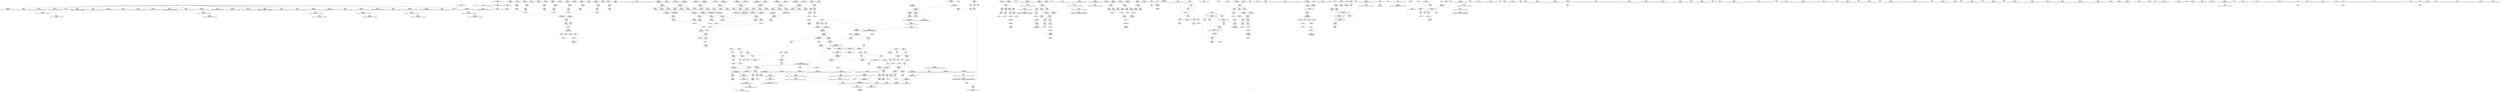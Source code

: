 digraph "SVFG" {
	label="SVFG";

	Node0x55c31c3f5e30 [shape=record,color=grey,label="{NodeID: 0\nNullPtr}"];
	Node0x55c31c3f5e30 -> Node0x55c31c419ef0[style=solid];
	Node0x55c31c3f5e30 -> Node0x55c31c419ff0[style=solid];
	Node0x55c31c3f5e30 -> Node0x55c31c41a0c0[style=solid];
	Node0x55c31c3f5e30 -> Node0x55c31c41a190[style=solid];
	Node0x55c31c3f5e30 -> Node0x55c31c41a260[style=solid];
	Node0x55c31c3f5e30 -> Node0x55c31c41a330[style=solid];
	Node0x55c31c3f5e30 -> Node0x55c31c41a400[style=solid];
	Node0x55c31c3f5e30 -> Node0x55c31c41a4d0[style=solid];
	Node0x55c31c3f5e30 -> Node0x55c31c41a5a0[style=solid];
	Node0x55c31c3f5e30 -> Node0x55c31c41a670[style=solid];
	Node0x55c31c3f5e30 -> Node0x55c31c41a740[style=solid];
	Node0x55c31c3f5e30 -> Node0x55c31c41a810[style=solid];
	Node0x55c31c3f5e30 -> Node0x55c31c41a8e0[style=solid];
	Node0x55c31c3f5e30 -> Node0x55c31c41a9b0[style=solid];
	Node0x55c31c3f5e30 -> Node0x55c31c41aa80[style=solid];
	Node0x55c31c3f5e30 -> Node0x55c31c41ab50[style=solid];
	Node0x55c31c3f5e30 -> Node0x55c31c41ac20[style=solid];
	Node0x55c31c3f5e30 -> Node0x55c31c41acf0[style=solid];
	Node0x55c31c3f5e30 -> Node0x55c31c41adc0[style=solid];
	Node0x55c31c3f5e30 -> Node0x55c31c41ce40[style=solid];
	Node0x55c31c41efc0 [shape=record,color=blue,label="{NodeID: 443\n531\<--546\nexn.slot\<--\n_Z7toInt64NSt7__cxx1112basic_stringIcSt11char_traitsIcESaIcEEE\n}"];
	Node0x55c31c41efc0 -> Node0x55c31c425be0[style=dashed];
	Node0x55c31c422300 [shape=record,color=red,label="{NodeID: 277\n119\<--106\n\<--y2.addr\n_Z4distdddd\n}"];
	Node0x55c31c422300 -> Node0x55c31c440980[style=solid];
	Node0x55c31c412560 [shape=record,color=green,label="{NodeID: 111\n523\<--524\n_Z7toInt64NSt7__cxx1112basic_stringIcSt11char_traitsIcESaIcEEE\<--_Z7toInt64NSt7__cxx1112basic_stringIcSt11char_traitsIcESaIcEEE_field_insensitive\n}"];
	Node0x55c31c49d870 [shape=record,color=black,label="{NodeID: 1052\n245 = PHI()\n7th arg _Z11isIntersectdddddddd }"];
	Node0x55c31c49d870 -> Node0x55c31c41e460[style=solid];
	Node0x55c31c441880 [shape=record,color=grey,label="{NodeID: 720\n421 = cmp(420, 422, )\n}"];
	Node0x55c31c41c0a0 [shape=record,color=red,label="{NodeID: 388\n859\<--858\n\<--call2\n_ZNSt4pairIiiEC2IRiS2_Lb1EEEOT_OT0_\n}"];
	Node0x55c31c41c0a0 -> Node0x55c31c430410[style=solid];
	Node0x55c31c4172a0 [shape=record,color=black,label="{NodeID: 222\n680\<--689\n_ZNSt4pairIiiEaSEOS0__ret\<--this1\n_ZNSt4pairIiiEaSEOS0_\n|{<s0>31}}"];
	Node0x55c31c4172a0:s0 -> Node0x55c31c498580[style=solid,color=blue];
	Node0x55c31c4137e0 [shape=record,color=green,label="{NodeID: 56\n102\<--103\ny1.addr\<--y1.addr_field_insensitive\n_Z4distdddd\n}"];
	Node0x55c31c4137e0 -> Node0x55c31c422160[style=solid];
	Node0x55c31c4137e0 -> Node0x55c31c41d0e0[style=solid];
	Node0x55c31c499330 [shape=record,color=black,label="{NodeID: 997\n539 = PHI()\n}"];
	Node0x55c31c42af60 [shape=record,color=yellow,style=double,label="{NodeID: 831\n141V_1 = ENCHI(MR_141V_0)\npts\{1 \}\nFun[main]}"];
	Node0x55c31c42af60 -> Node0x55c31c421e20[style=dashed];
	Node0x55c31c42af60 -> Node0x55c31c421ef0[style=dashed];
	Node0x55c31c42af60 -> Node0x55c31c421fc0[style=dashed];
	Node0x55c31c425080 [shape=record,color=red,label="{NodeID: 333\n400\<--389\n\<--c.addr\n_Z8isLetterc\n}"];
	Node0x55c31c425080 -> Node0x55c31c415b10[style=solid];
	Node0x55c31c41a8e0 [shape=record,color=black,label="{NodeID: 167\n555\<--3\nlpad.val1\<--dummyVal\n_Z7toInt64NSt7__cxx1112basic_stringIcSt11char_traitsIcESaIcEEE\n}"];
	Node0x55c31c40e970 [shape=record,color=green,label="{NodeID: 1\n7\<--1\n__dso_handle\<--dummyObj\nGlob }"];
	Node0x55c31c41f090 [shape=record,color=blue,label="{NodeID: 444\n533\<--548\nehselector.slot\<--\n_Z7toInt64NSt7__cxx1112basic_stringIcSt11char_traitsIcESaIcEEE\n}"];
	Node0x55c31c41f090 -> Node0x55c31c425cb0[style=dashed];
	Node0x55c31c4223d0 [shape=record,color=red,label="{NodeID: 278\n134\<--131\n\<--x.addr\n_Z3sqrIdET_S0_\n}"];
	Node0x55c31c4223d0 -> Node0x55c31c43ff00[style=solid];
	Node0x55c31c412660 [shape=record,color=green,label="{NodeID: 112\n527\<--528\nr\<--r_field_insensitive\n_Z7toInt64NSt7__cxx1112basic_stringIcSt11char_traitsIcESaIcEEE\n}"];
	Node0x55c31c412660 -> Node0x55c31c425b10[style=solid];
	Node0x55c31c412660 -> Node0x55c31c41eef0[style=solid];
	Node0x55c31c49d940 [shape=record,color=black,label="{NodeID: 1053\n369 = PHI(459, )\n0th arg _Z11isLowerCasec }"];
	Node0x55c31c49d940 -> Node0x55c31c41e870[style=solid];
	Node0x55c31c441a00 [shape=record,color=grey,label="{NodeID: 721\n617 = cmp(616, 12, )\n}"];
	Node0x55c31c41c170 [shape=record,color=red,label="{NodeID: 389\n867\<--864\n\<--__t.addr\n_ZSt7forwardIiEOT_RNSt16remove_referenceIS0_E4typeE\n}"];
	Node0x55c31c41c170 -> Node0x55c31c417850[style=solid];
	Node0x55c31c417370 [shape=record,color=black,label="{NodeID: 223\n724\<--721\ncall\<--\nmain\n}"];
	Node0x55c31c4138b0 [shape=record,color=green,label="{NodeID: 57\n104\<--105\nx2.addr\<--x2.addr_field_insensitive\n_Z4distdddd\n}"];
	Node0x55c31c4138b0 -> Node0x55c31c422230[style=solid];
	Node0x55c31c4138b0 -> Node0x55c31c41d1b0[style=solid];
	Node0x55c31c499400 [shape=record,color=black,label="{NodeID: 998\n575 = PHI()\n}"];
	Node0x55c31c42b070 [shape=record,color=yellow,style=double,label="{NodeID: 832\n143V_1 = ENCHI(MR_143V_0)\npts\{17 \}\nFun[main]}"];
	Node0x55c31c42b070 -> Node0x55c31c4216d0[style=dashed];
	Node0x55c31c425150 [shape=record,color=red,label="{NodeID: 334\n404\<--389\n\<--c.addr\n_Z8isLetterc\n}"];
	Node0x55c31c425150 -> Node0x55c31c415be0[style=solid];
	Node0x55c31c41a9b0 [shape=record,color=black,label="{NodeID: 168\n563\<--3\ns\<--dummyVal\n_Z8toDoubleNSt7__cxx1112basic_stringIcSt11char_traitsIcESaIcEEE\n0th arg _Z8toDoubleNSt7__cxx1112basic_stringIcSt11char_traitsIcESaIcEEE }"];
	Node0x55c31c40ea00 [shape=record,color=green,label="{NodeID: 2\n9\<--1\n\<--dummyObj\nCan only get source location for instruction, argument, global var or function.}"];
	Node0x55c31c41f160 [shape=record,color=blue,label="{NodeID: 445\n564\<--9\nr\<--\n_Z8toDoubleNSt7__cxx1112basic_stringIcSt11char_traitsIcESaIcEEE\n}"];
	Node0x55c31c41f160 -> Node0x55c31c425d80[style=dashed];
	Node0x55c31c4224a0 [shape=record,color=red,label="{NodeID: 279\n135\<--131\n\<--x.addr\n_Z3sqrIdET_S0_\n}"];
	Node0x55c31c4224a0 -> Node0x55c31c43ff00[style=solid];
	Node0x55c31c412730 [shape=record,color=green,label="{NodeID: 113\n529\<--530\nsin\<--sin_field_insensitive\n_Z7toInt64NSt7__cxx1112basic_stringIcSt11char_traitsIcESaIcEEE\n}"];
	Node0x55c31c412730 -> Node0x55c31c416810[style=solid];
	Node0x55c31c441b80 [shape=record,color=grey,label="{NodeID: 722\n342 = cmp(337, 341, )\n}"];
	Node0x55c31c441b80 -> Node0x55c31c43b000[style=solid];
	Node0x55c31c41c240 [shape=record,color=blue,label="{NodeID: 390\n8\<--9\n_ZL2pi\<--\nGlob }"];
	Node0x55c31c417440 [shape=record,color=black,label="{NodeID: 224\n730\<--727\ncall1\<--\nmain\n}"];
	Node0x55c31c413980 [shape=record,color=green,label="{NodeID: 58\n106\<--107\ny2.addr\<--y2.addr_field_insensitive\n_Z4distdddd\n}"];
	Node0x55c31c413980 -> Node0x55c31c422300[style=solid];
	Node0x55c31c413980 -> Node0x55c31c41d280[style=solid];
	Node0x55c31c4994d0 [shape=record,color=black,label="{NodeID: 999\n669 = PHI(829, )\n|{<s0>34}}"];
	Node0x55c31c4994d0:s0 -> Node0x55c31c49b9e0[style=solid,color=red];
	Node0x55c31c42b150 [shape=record,color=yellow,style=double,label="{NodeID: 833\n145V_1 = ENCHI(MR_145V_0)\npts\{19 \}\nFun[main]}"];
	Node0x55c31c42b150 -> Node0x55c31c4217a0[style=dashed];
	Node0x55c31c425220 [shape=record,color=red,label="{NodeID: 335\n419\<--416\n\<--c.addr\n_Z7isDigitc\n}"];
	Node0x55c31c425220 -> Node0x55c31c415d80[style=solid];
	Node0x55c31c41aa80 [shape=record,color=black,label="{NodeID: 169\n581\<--3\n\<--dummyVal\n_Z8toDoubleNSt7__cxx1112basic_stringIcSt11char_traitsIcESaIcEEE\n}"];
	Node0x55c31c40ecb0 [shape=record,color=green,label="{NodeID: 3\n12\<--1\n\<--dummyObj\nCan only get source location for instruction, argument, global var or function.}"];
	Node0x55c31c41f230 [shape=record,color=blue,label="{NodeID: 446\n568\<--582\nexn.slot\<--\n_Z8toDoubleNSt7__cxx1112basic_stringIcSt11char_traitsIcESaIcEEE\n}"];
	Node0x55c31c41f230 -> Node0x55c31c425e50[style=dashed];
	Node0x55c31c422570 [shape=record,color=red,label="{NodeID: 280\n157\<--145\n\<--x1.addr\n_Z5distRdddd\n}"];
	Node0x55c31c422570 -> Node0x55c31c43fa80[style=solid];
	Node0x55c31c417aa0 [shape=record,color=green,label="{NodeID: 114\n531\<--532\nexn.slot\<--exn.slot_field_insensitive\n_Z7toInt64NSt7__cxx1112basic_stringIcSt11char_traitsIcESaIcEEE\n}"];
	Node0x55c31c417aa0 -> Node0x55c31c425be0[style=solid];
	Node0x55c31c417aa0 -> Node0x55c31c41efc0[style=solid];
	Node0x55c31c441d00 [shape=record,color=grey,label="{NodeID: 723\n340 = cmp(338, 339, )\n}"];
	Node0x55c31c441d00 -> Node0x55c31c41b610[style=solid];
	Node0x55c31c41c340 [shape=record,color=blue,label="{NodeID: 391\n11\<--12\nsizeX\<--\nGlob }"];
	Node0x55c31c41c340 -> Node0x55c31c46b490[style=dashed];
	Node0x55c31c417510 [shape=record,color=black,label="{NodeID: 225\n769\<--768\nidxprom\<--\nmain\n}"];
	Node0x55c31c413a50 [shape=record,color=green,label="{NodeID: 59\n116\<--117\n_Z3sqrIdET_S0_\<--_Z3sqrIdET_S0__field_insensitive\n}"];
	Node0x55c31c499700 [shape=record,color=black,label="{NodeID: 1000\n673 = PHI(829, )\n|{<s0>34}}"];
	Node0x55c31c499700:s0 -> Node0x55c31c49baf0[style=solid,color=red];
	Node0x55c31c42b230 [shape=record,color=yellow,style=double,label="{NodeID: 834\n147V_1 = ENCHI(MR_147V_0)\npts\{21 \}\nFun[main]}"];
	Node0x55c31c42b230 -> Node0x55c31c421870[style=dashed];
	Node0x55c31c4252f0 [shape=record,color=red,label="{NodeID: 336\n424\<--416\n\<--c.addr\n_Z7isDigitc\n}"];
	Node0x55c31c4252f0 -> Node0x55c31c415e50[style=solid];
	Node0x55c31c41ab50 [shape=record,color=black,label="{NodeID: 170\n582\<--3\n\<--dummyVal\n_Z8toDoubleNSt7__cxx1112basic_stringIcSt11char_traitsIcESaIcEEE\n}"];
	Node0x55c31c41ab50 -> Node0x55c31c41f230[style=solid];
	Node0x55c31c40ed70 [shape=record,color=green,label="{NodeID: 4\n35\<--1\n.str\<--dummyObj\nGlob }"];
	Node0x55c31c41f300 [shape=record,color=blue,label="{NodeID: 447\n570\<--584\nehselector.slot\<--\n_Z8toDoubleNSt7__cxx1112basic_stringIcSt11char_traitsIcESaIcEEE\n}"];
	Node0x55c31c41f300 -> Node0x55c31c425f20[style=dashed];
	Node0x55c31c422640 [shape=record,color=red,label="{NodeID: 281\n161\<--147\n\<--y1.addr\n_Z5distRdddd\n}"];
	Node0x55c31c422640 -> Node0x55c31c440680[style=solid];
	Node0x55c31c417b70 [shape=record,color=green,label="{NodeID: 115\n533\<--534\nehselector.slot\<--ehselector.slot_field_insensitive\n_Z7toInt64NSt7__cxx1112basic_stringIcSt11char_traitsIcESaIcEEE\n}"];
	Node0x55c31c417b70 -> Node0x55c31c425cb0[style=solid];
	Node0x55c31c417b70 -> Node0x55c31c41f090[style=solid];
	Node0x55c31c441e80 [shape=record,color=grey,label="{NodeID: 724\n336 = cmp(334, 335, )\n}"];
	Node0x55c31c441e80 -> Node0x55c31c41b540[style=solid];
	Node0x55c31c41c440 [shape=record,color=blue,label="{NodeID: 392\n14\<--12\nsizeY\<--\nGlob }"];
	Node0x55c31c41c440 -> Node0x55c31c46b490[style=dashed];
	Node0x55c31c4175e0 [shape=record,color=black,label="{NodeID: 226\n775\<--774\nidxprom10\<--\nmain\n}"];
	Node0x55c31c413b50 [shape=record,color=green,label="{NodeID: 60\n124\<--125\nsqrt\<--sqrt_field_insensitive\n}"];
	Node0x55c31c499840 [shape=record,color=black,label="{NodeID: 1001\n692 = PHI(862, )\n}"];
	Node0x55c31c499840 -> Node0x55c31c426c20[style=solid];
	Node0x55c31c42b310 [shape=record,color=yellow,style=double,label="{NodeID: 835\n149V_1 = ENCHI(MR_149V_0)\npts\{23 \}\nFun[main]}"];
	Node0x55c31c42b310 -> Node0x55c31c421940[style=dashed];
	Node0x55c31c4253c0 [shape=record,color=red,label="{NodeID: 337\n438\<--435\n\<--c.addr\n_Z11toLowerCasec\n|{<s0>16}}"];
	Node0x55c31c4253c0:s0 -> Node0x55c31c49b7c0[style=solid,color=red];
	Node0x55c31c41ac20 [shape=record,color=black,label="{NodeID: 171\n584\<--3\n\<--dummyVal\n_Z8toDoubleNSt7__cxx1112basic_stringIcSt11char_traitsIcESaIcEEE\n}"];
	Node0x55c31c41ac20 -> Node0x55c31c41f300[style=solid];
	Node0x55c31c40ee30 [shape=record,color=green,label="{NodeID: 5\n37\<--1\n.str.2\<--dummyObj\nGlob }"];
	Node0x55c31c41f3d0 [shape=record,color=blue,label="{NodeID: 448\n601\<--599\nx.addr\<--x\n_Z7addnodeii\n|{|<s4>30}}"];
	Node0x55c31c41f3d0 -> Node0x55c31c425ff0[style=dashed];
	Node0x55c31c41f3d0 -> Node0x55c31c4260c0[style=dashed];
	Node0x55c31c41f3d0 -> Node0x55c31c426190[style=dashed];
	Node0x55c31c41f3d0 -> Node0x55c31c426260[style=dashed];
	Node0x55c31c41f3d0:s4 -> Node0x55c31c429290[style=dashed,color=red];
	Node0x55c31c422710 [shape=record,color=red,label="{NodeID: 282\n158\<--149\n\<--x2.addr\n_Z5distRdddd\n}"];
	Node0x55c31c422710 -> Node0x55c31c43fa80[style=solid];
	Node0x55c31c417c40 [shape=record,color=green,label="{NodeID: 116\n540\<--541\n_ZNSirsERx\<--_ZNSirsERx_field_insensitive\n}"];
	Node0x55c31c442000 [shape=record,color=grey,label="{NodeID: 725\n621 = cmp(619, 620, )\n}"];
	Node0x55c31c41c540 [shape=record,color=blue,label="{NodeID: 393\n16\<--12\na1\<--\nGlob }"];
	Node0x55c31c41c540 -> Node0x55c31c42b070[style=dashed];
	Node0x55c31c4176b0 [shape=record,color=black,label="{NodeID: 227\n829\<--834\n_ZSt7forwardIRiEOT_RNSt16remove_referenceIS1_E4typeE_ret\<--\n_ZSt7forwardIRiEOT_RNSt16remove_referenceIS1_E4typeE\n|{<s0>32|<s1>33|<s2>50|<s3>51}}"];
	Node0x55c31c4176b0:s0 -> Node0x55c31c4994d0[style=solid,color=blue];
	Node0x55c31c4176b0:s1 -> Node0x55c31c499700[style=solid,color=blue];
	Node0x55c31c4176b0:s2 -> Node0x55c31c499fd0[style=solid,color=blue];
	Node0x55c31c4176b0:s3 -> Node0x55c31c49a200[style=solid,color=blue];
	Node0x55c31c413c50 [shape=record,color=green,label="{NodeID: 61\n131\<--132\nx.addr\<--x.addr_field_insensitive\n_Z3sqrIdET_S0_\n}"];
	Node0x55c31c413c50 -> Node0x55c31c4223d0[style=solid];
	Node0x55c31c413c50 -> Node0x55c31c4224a0[style=solid];
	Node0x55c31c413c50 -> Node0x55c31c41d350[style=solid];
	Node0x55c31c499980 [shape=record,color=black,label="{NodeID: 1002\n700 = PHI(862, )\n}"];
	Node0x55c31c499980 -> Node0x55c31c426cf0[style=solid];
	Node0x55c31c42b3f0 [shape=record,color=yellow,style=double,label="{NodeID: 836\n151V_1 = ENCHI(MR_151V_0)\npts\{25 \}\nFun[main]}"];
	Node0x55c31c42b3f0 -> Node0x55c31c421a10[style=dashed];
	Node0x55c31c425490 [shape=record,color=red,label="{NodeID: 338\n441\<--435\n\<--c.addr\n_Z11toLowerCasec\n}"];
	Node0x55c31c425490 -> Node0x55c31c415ff0[style=solid];
	Node0x55c31c41acf0 [shape=record,color=black,label="{NodeID: 172\n590\<--3\nlpad.val\<--dummyVal\n_Z8toDoubleNSt7__cxx1112basic_stringIcSt11char_traitsIcESaIcEEE\n}"];
	Node0x55c31c40f6a0 [shape=record,color=green,label="{NodeID: 6\n39\<--1\nstdin\<--dummyObj\nGlob }"];
	Node0x55c31c41f4a0 [shape=record,color=blue,label="{NodeID: 449\n603\<--600\ny.addr\<--y\n_Z7addnodeii\n|{|<s4>30}}"];
	Node0x55c31c41f4a0 -> Node0x55c31c426330[style=dashed];
	Node0x55c31c41f4a0 -> Node0x55c31c426400[style=dashed];
	Node0x55c31c41f4a0 -> Node0x55c31c4264d0[style=dashed];
	Node0x55c31c41f4a0 -> Node0x55c31c4265a0[style=dashed];
	Node0x55c31c41f4a0:s4 -> Node0x55c31c429290[style=dashed,color=red];
	Node0x55c31c4227e0 [shape=record,color=red,label="{NodeID: 283\n162\<--151\n\<--y2.addr\n_Z5distRdddd\n}"];
	Node0x55c31c4227e0 -> Node0x55c31c440680[style=solid];
	Node0x55c31c417d40 [shape=record,color=green,label="{NodeID: 117\n560\<--561\n_Z8toDoubleNSt7__cxx1112basic_stringIcSt11char_traitsIcESaIcEEE\<--_Z8toDoubleNSt7__cxx1112basic_stringIcSt11char_traitsIcESaIcEEE_field_insensitive\n}"];
	Node0x55c31c442180 [shape=record,color=grey,label="{NodeID: 726\n302 = cmp(301, 12, )\n}"];
	Node0x55c31c442180 -> Node0x55c31c43cc60[style=solid];
	Node0x55c31c41c640 [shape=record,color=blue,label="{NodeID: 394\n18\<--12\nb1\<--\nGlob }"];
	Node0x55c31c41c640 -> Node0x55c31c42b150[style=dashed];
	Node0x55c31c417780 [shape=record,color=black,label="{NodeID: 228\n850\<--849\n\<--this1\n_ZNSt4pairIiiEC2IRiS2_Lb1EEEOT_OT0_\n}"];
	Node0x55c31c413d20 [shape=record,color=green,label="{NodeID: 62\n138\<--139\n_Z5distRdddd\<--_Z5distRdddd_field_insensitive\n}"];
	Node0x55c31c499ac0 [shape=record,color=black,label="{NodeID: 1003\n732 = PHI()\n}"];
	Node0x55c31c42b4d0 [shape=record,color=yellow,style=double,label="{NodeID: 837\n153V_1 = ENCHI(MR_153V_0)\npts\{27 \}\nFun[main]}"];
	Node0x55c31c42b4d0 -> Node0x55c31c421ae0[style=dashed];
	Node0x55c31c425560 [shape=record,color=red,label="{NodeID: 339\n446\<--435\n\<--c.addr\n_Z11toLowerCasec\n}"];
	Node0x55c31c425560 -> Node0x55c31c4160c0[style=solid];
	Node0x55c31c41adc0 [shape=record,color=black,label="{NodeID: 173\n591\<--3\nlpad.val1\<--dummyVal\n_Z8toDoubleNSt7__cxx1112basic_stringIcSt11char_traitsIcESaIcEEE\n}"];
	Node0x55c31c40f730 [shape=record,color=green,label="{NodeID: 7\n40\<--1\n.str.3\<--dummyObj\nGlob }"];
	Node0x55c31c41f570 [shape=record,color=blue,label="{NodeID: 450\n639\<--641\narrayidx13\<--\n_Z7addnodeii\n}"];
	Node0x55c31c41f570 -> Node0x55c31c45d9e0[style=dashed];
	Node0x55c31c4228b0 [shape=record,color=red,label="{NodeID: 284\n231\<--176\n\<--retval\n_Z9crossOperdddddd\n}"];
	Node0x55c31c4228b0 -> Node0x55c31c41b3a0[style=solid];
	Node0x55c31c417e40 [shape=record,color=green,label="{NodeID: 118\n564\<--565\nr\<--r_field_insensitive\n_Z8toDoubleNSt7__cxx1112basic_stringIcSt11char_traitsIcESaIcEEE\n}"];
	Node0x55c31c417e40 -> Node0x55c31c425d80[style=solid];
	Node0x55c31c417e40 -> Node0x55c31c41f160[style=solid];
	Node0x55c31c442300 [shape=record,color=grey,label="{NodeID: 727\n402 = cmp(401, 376, )\n}"];
	Node0x55c31c41c740 [shape=record,color=blue,label="{NodeID: 395\n20\<--12\na2\<--\nGlob }"];
	Node0x55c31c41c740 -> Node0x55c31c42b230[style=dashed];
	Node0x55c31c417850 [shape=record,color=black,label="{NodeID: 229\n862\<--867\n_ZSt7forwardIiEOT_RNSt16remove_referenceIS0_E4typeE_ret\<--\n_ZSt7forwardIiEOT_RNSt16remove_referenceIS0_E4typeE\n|{<s0>35|<s1>36}}"];
	Node0x55c31c417850:s0 -> Node0x55c31c499840[style=solid,color=blue];
	Node0x55c31c417850:s1 -> Node0x55c31c499980[style=solid,color=blue];
	Node0x55c31c413e20 [shape=record,color=green,label="{NodeID: 63\n145\<--146\nx1.addr\<--x1.addr_field_insensitive\n_Z5distRdddd\n}"];
	Node0x55c31c413e20 -> Node0x55c31c422570[style=solid];
	Node0x55c31c413e20 -> Node0x55c31c41d420[style=solid];
	Node0x55c31c499b90 [shape=record,color=black,label="{NodeID: 1004\n743 = PHI()\n}"];
	Node0x55c31c425630 [shape=record,color=red,label="{NodeID: 340\n459\<--456\n\<--c.addr\n_Z11toUpperCasec\n|{<s0>17}}"];
	Node0x55c31c425630:s0 -> Node0x55c31c49d940[style=solid,color=red];
	Node0x55c31c41ae90 [shape=record,color=black,label="{NodeID: 174\n707\<--12\nmain_ret\<--\nmain\n}"];
	Node0x55c31c40f7f0 [shape=record,color=green,label="{NodeID: 8\n42\<--1\n.str.4\<--dummyObj\nGlob }"];
	Node0x55c31c41f640 [shape=record,color=blue,label="{NodeID: 451\n645\<--642\n\<--call\n_Z7addnodeii\n}"];
	Node0x55c31c41f640 -> Node0x55c31c45d4e0[style=dashed];
	Node0x55c31c422980 [shape=record,color=red,label="{NodeID: 285\n199\<--178\n\<--x0.addr\n_Z9crossOperdddddd\n}"];
	Node0x55c31c422980 -> Node0x55c31c43f600[style=solid];
	Node0x55c31c417f10 [shape=record,color=green,label="{NodeID: 119\n566\<--567\nsin\<--sin_field_insensitive\n_Z8toDoubleNSt7__cxx1112basic_stringIcSt11char_traitsIcESaIcEEE\n}"];
	Node0x55c31c417f10 -> Node0x55c31c4169b0[style=solid];
	Node0x55c31c442480 [shape=record,color=grey,label="{NodeID: 728\n406 = cmp(405, 381, )\n}"];
	Node0x55c31c442480 -> Node0x55c31c43d200[style=solid];
	Node0x55c31c41c840 [shape=record,color=blue,label="{NodeID: 396\n22\<--12\nb2\<--\nGlob }"];
	Node0x55c31c41c840 -> Node0x55c31c42b310[style=dashed];
	Node0x55c31c417920 [shape=record,color=purple,label="{NodeID: 230\n66\<--4\n\<--_ZStL8__ioinit\n__cxx_global_var_init\n}"];
	Node0x55c31c413ef0 [shape=record,color=green,label="{NodeID: 64\n147\<--148\ny1.addr\<--y1.addr_field_insensitive\n_Z5distRdddd\n}"];
	Node0x55c31c413ef0 -> Node0x55c31c422640[style=solid];
	Node0x55c31c413ef0 -> Node0x55c31c41d4f0[style=solid];
	Node0x55c31c499c60 [shape=record,color=black,label="{NodeID: 1005\n747 = PHI()\n}"];
	Node0x55c31c425700 [shape=record,color=red,label="{NodeID: 341\n462\<--456\n\<--c.addr\n_Z11toUpperCasec\n}"];
	Node0x55c31c425700 -> Node0x55c31c416330[style=solid];
	Node0x55c31c41af60 [shape=record,color=black,label="{NodeID: 175\n68\<--69\n\<--_ZNSt8ios_base4InitD1Ev\nCan only get source location for instruction, argument, global var or function.}"];
	Node0x55c31c40f8f0 [shape=record,color=green,label="{NodeID: 9\n44\<--1\nstdout\<--dummyObj\nGlob }"];
	Node0x55c31c41f710 [shape=record,color=blue,label="{NodeID: 452\n31\<--648\nsizeQ\<--inc\n_Z7addnodeii\n}"];
	Node0x55c31c41f710 -> Node0x55c31c45cfe0[style=dashed];
	Node0x55c31c422a50 [shape=record,color=red,label="{NodeID: 286\n206\<--178\n\<--x0.addr\n_Z9crossOperdddddd\n}"];
	Node0x55c31c422a50 -> Node0x55c31c43f900[style=solid];
	Node0x55c31c417fe0 [shape=record,color=green,label="{NodeID: 120\n568\<--569\nexn.slot\<--exn.slot_field_insensitive\n_Z8toDoubleNSt7__cxx1112basic_stringIcSt11char_traitsIcESaIcEEE\n}"];
	Node0x55c31c417fe0 -> Node0x55c31c425e50[style=solid];
	Node0x55c31c417fe0 -> Node0x55c31c41f230[style=solid];
	Node0x55c31c442600 [shape=record,color=grey,label="{NodeID: 729\n394 = cmp(393, 357, )\n}"];
	Node0x55c31c41c940 [shape=record,color=blue,label="{NodeID: 397\n24\<--12\na0\<--\nGlob }"];
	Node0x55c31c41c940 -> Node0x55c31c42b3f0[style=dashed];
	Node0x55c31c41fd80 [shape=record,color=purple,label="{NodeID: 231\n626\<--28\narrayidx\<--visited\n_Z7addnodeii\n}"];
	Node0x55c31c413fc0 [shape=record,color=green,label="{NodeID: 65\n149\<--150\nx2.addr\<--x2.addr_field_insensitive\n_Z5distRdddd\n}"];
	Node0x55c31c413fc0 -> Node0x55c31c422710[style=solid];
	Node0x55c31c413fc0 -> Node0x55c31c41d5c0[style=solid];
	Node0x55c31c499d30 [shape=record,color=black,label="{NodeID: 1006\n751 = PHI()\n}"];
	Node0x55c31c42b770 [shape=record,color=yellow,style=double,label="{NodeID: 840\n158V_1 = ENCHI(MR_158V_0)\npts\{711 \}\nFun[main]}"];
	Node0x55c31c42b770 -> Node0x55c31c426dc0[style=dashed];
	Node0x55c31c4257d0 [shape=record,color=red,label="{NodeID: 342\n466\<--456\n\<--c.addr\n_Z11toUpperCasec\n}"];
	Node0x55c31c4257d0 -> Node0x55c31c416400[style=solid];
	Node0x55c31c41b060 [shape=record,color=black,label="{NodeID: 176\n95\<--123\n_Z4distdddd_ret\<--call3\n_Z4distdddd\n}"];
	Node0x55c31c40f9f0 [shape=record,color=green,label="{NodeID: 10\n45\<--1\n.str.5\<--dummyObj\nGlob }"];
	Node0x55c31c41f7e0 [shape=record,color=blue,label="{NodeID: 453\n662\<--658\n__x.addr\<--__x\n_ZSt9make_pairIRiS0_ESt4pairINSt17__decay_and_stripIT_E6__typeENS2_IT0_E6__typeEEOS3_OS6_\n}"];
	Node0x55c31c41f7e0 -> Node0x55c31c426740[style=dashed];
	Node0x55c31c422b20 [shape=record,color=red,label="{NodeID: 287\n202\<--180\n\<--y0.addr\n_Z9crossOperdddddd\n}"];
	Node0x55c31c422b20 -> Node0x55c31c43fc00[style=solid];
	Node0x55c31c4180b0 [shape=record,color=green,label="{NodeID: 121\n570\<--571\nehselector.slot\<--ehselector.slot_field_insensitive\n_Z8toDoubleNSt7__cxx1112basic_stringIcSt11char_traitsIcESaIcEEE\n}"];
	Node0x55c31c4180b0 -> Node0x55c31c425f20[style=solid];
	Node0x55c31c4180b0 -> Node0x55c31c41f300[style=solid];
	Node0x55c31c442780 [shape=record,color=grey,label="{NodeID: 730\n398 = cmp(397, 362, )\n}"];
	Node0x55c31c41ca40 [shape=record,color=blue,label="{NodeID: 398\n26\<--12\nb0\<--\nGlob }"];
	Node0x55c31c41ca40 -> Node0x55c31c42b4d0[style=dashed];
	Node0x55c31c41fe10 [shape=record,color=purple,label="{NodeID: 232\n629\<--28\narrayidx7\<--visited\n_Z7addnodeii\n}"];
	Node0x55c31c41fe10 -> Node0x55c31c426670[style=solid];
	Node0x55c31c414090 [shape=record,color=green,label="{NodeID: 66\n151\<--152\ny2.addr\<--y2.addr_field_insensitive\n_Z5distRdddd\n}"];
	Node0x55c31c414090 -> Node0x55c31c4227e0[style=solid];
	Node0x55c31c414090 -> Node0x55c31c41d690[style=solid];
	Node0x55c31c499e00 [shape=record,color=black,label="{NodeID: 1007\n801 = PHI()\n}"];
	Node0x55c31c4258a0 [shape=record,color=red,label="{NodeID: 343\n493\<--476\n\<--r\n_Z5toIntNSt7__cxx1112basic_stringIcSt11char_traitsIcESaIcEEE\n}"];
	Node0x55c31c4258a0 -> Node0x55c31c416740[style=solid];
	Node0x55c31c41b130 [shape=record,color=black,label="{NodeID: 177\n129\<--136\n_Z3sqrIdET_S0__ret\<--mul\n_Z3sqrIdET_S0_\n|{<s0>4|<s1>5|<s2>7|<s3>8}}"];
	Node0x55c31c41b130:s0 -> Node0x55c31c497e50[style=solid,color=blue];
	Node0x55c31c41b130:s1 -> Node0x55c31c498040[style=solid,color=blue];
	Node0x55c31c41b130:s2 -> Node0x55c31c498690[style=solid,color=blue];
	Node0x55c31c41b130:s3 -> Node0x55c31c498800[style=solid,color=blue];
	Node0x55c31c40faf0 [shape=record,color=green,label="{NodeID: 11\n47\<--1\n.str.6\<--dummyObj\nGlob }"];
	Node0x55c31c41f8b0 [shape=record,color=blue,label="{NodeID: 454\n664\<--659\n__y.addr\<--__y\n_ZSt9make_pairIRiS0_ESt4pairINSt17__decay_and_stripIT_E6__typeENS2_IT0_E6__typeEEOS3_OS6_\n}"];
	Node0x55c31c41f8b0 -> Node0x55c31c426810[style=dashed];
	Node0x55c31c422bf0 [shape=record,color=red,label="{NodeID: 288\n209\<--180\n\<--y0.addr\n_Z9crossOperdddddd\n}"];
	Node0x55c31c422bf0 -> Node0x55c31c43ed00[style=solid];
	Node0x55c31c418180 [shape=record,color=green,label="{NodeID: 122\n576\<--577\n_ZNSirsERd\<--_ZNSirsERd_field_insensitive\n}"];
	Node0x55c31c442900 [shape=record,color=grey,label="{NodeID: 731\n285 = cmp(284, 12, )\n}"];
	Node0x55c31c41cb40 [shape=record,color=blue,label="{NodeID: 399\n31\<--12\nsizeQ\<--\nGlob }"];
	Node0x55c31c41cb40 -> Node0x55c31c45e8e0[style=dashed];
	Node0x55c31c41fee0 [shape=record,color=purple,label="{NodeID: 233\n636\<--28\narrayidx11\<--visited\n_Z7addnodeii\n}"];
	Node0x55c31c414160 [shape=record,color=green,label="{NodeID: 67\n167\<--168\n_Z9crossOperdddddd\<--_Z9crossOperdddddd_field_insensitive\n}"];
	Node0x55c31c499ed0 [shape=record,color=black,label="{NodeID: 1008\n803 = PHI()\n}"];
	Node0x55c31c425970 [shape=record,color=red,label="{NodeID: 344\n505\<--480\nexn\<--exn.slot\n_Z5toIntNSt7__cxx1112basic_stringIcSt11char_traitsIcESaIcEEE\n}"];
	Node0x55c31c41b200 [shape=record,color=black,label="{NodeID: 178\n140\<--165\n_Z5distRdddd_ret\<--add\n_Z5distRdddd\n}"];
	Node0x55c31c40fbf0 [shape=record,color=green,label="{NodeID: 12\n49\<--1\n.str.7\<--dummyObj\nGlob }"];
	Node0x55c31c41f980 [shape=record,color=blue,label="{NodeID: 455\n683\<--681\nthis.addr\<--this\n_ZNSt4pairIiiEaSEOS0_\n}"];
	Node0x55c31c41f980 -> Node0x55c31c4269b0[style=dashed];
	Node0x55c31c422cc0 [shape=record,color=red,label="{NodeID: 289\n198\<--182\n\<--x1.addr\n_Z9crossOperdddddd\n}"];
	Node0x55c31c422cc0 -> Node0x55c31c43f600[style=solid];
	Node0x55c31c418280 [shape=record,color=green,label="{NodeID: 123\n596\<--597\n_Z7addnodeii\<--_Z7addnodeii_field_insensitive\n}"];
	Node0x55c31c442a80 [shape=record,color=grey,label="{NodeID: 732\n766 = cmp(764, 765, )\n}"];
	Node0x55c31c41cc40 [shape=record,color=blue,label="{NodeID: 400\n874\<--56\nllvm.global_ctors_0\<--\nGlob }"];
	Node0x55c31c41ffb0 [shape=record,color=purple,label="{NodeID: 234\n639\<--28\narrayidx13\<--visited\n_Z7addnodeii\n}"];
	Node0x55c31c41ffb0 -> Node0x55c31c41f570[style=solid];
	Node0x55c31c414260 [shape=record,color=green,label="{NodeID: 68\n176\<--177\nretval\<--retval_field_insensitive\n_Z9crossOperdddddd\n}"];
	Node0x55c31c414260 -> Node0x55c31c4228b0[style=solid];
	Node0x55c31c414260 -> Node0x55c31c41dd10[style=solid];
	Node0x55c31c414260 -> Node0x55c31c41dde0[style=solid];
	Node0x55c31c499fd0 [shape=record,color=black,label="{NodeID: 1009\n853 = PHI(829, )\n}"];
	Node0x55c31c499fd0 -> Node0x55c31c41bfd0[style=solid];
	Node0x55c31c425a40 [shape=record,color=red,label="{NodeID: 345\n506\<--482\nsel\<--ehselector.slot\n_Z5toIntNSt7__cxx1112basic_stringIcSt11char_traitsIcESaIcEEE\n}"];
	Node0x55c31c41b2d0 [shape=record,color=black,label="{NodeID: 179\n225\<--224\n\<--cmp6\n_Z9crossOperdddddd\n}"];
	Node0x55c31c40fcf0 [shape=record,color=green,label="{NodeID: 13\n51\<--1\n.str.8\<--dummyObj\nGlob }"];
	Node0x55c31c41fa50 [shape=record,color=blue,label="{NodeID: 456\n685\<--682\n__p.addr\<--__p\n_ZNSt4pairIiiEaSEOS0_\n}"];
	Node0x55c31c41fa50 -> Node0x55c31c426a80[style=dashed];
	Node0x55c31c41fa50 -> Node0x55c31c426b50[style=dashed];
	Node0x55c31c422d90 [shape=record,color=red,label="{NodeID: 290\n208\<--184\n\<--y1.addr\n_Z9crossOperdddddd\n}"];
	Node0x55c31c422d90 -> Node0x55c31c43ed00[style=solid];
	Node0x55c31c418380 [shape=record,color=green,label="{NodeID: 124\n601\<--602\nx.addr\<--x.addr_field_insensitive\n_Z7addnodeii\n|{|<s5>30}}"];
	Node0x55c31c418380 -> Node0x55c31c425ff0[style=solid];
	Node0x55c31c418380 -> Node0x55c31c4260c0[style=solid];
	Node0x55c31c418380 -> Node0x55c31c426190[style=solid];
	Node0x55c31c418380 -> Node0x55c31c426260[style=solid];
	Node0x55c31c418380 -> Node0x55c31c41f3d0[style=solid];
	Node0x55c31c418380:s5 -> Node0x55c31c49c3c0[style=solid,color=red];
	Node0x55c31c442c00 [shape=record,color=grey,label="{NodeID: 733\n614 = cmp(612, 613, )\n}"];
	Node0x55c31c41cd40 [shape=record,color=blue,label="{NodeID: 401\n875\<--57\nllvm.global_ctors_1\<--_GLOBAL__sub_I_ACRush_1_0.cpp\nGlob }"];
	Node0x55c31c420080 [shape=record,color=purple,label="{NodeID: 235\n753\<--28\n\<--visited\nmain\n}"];
	Node0x55c31c414330 [shape=record,color=green,label="{NodeID: 69\n178\<--179\nx0.addr\<--x0.addr_field_insensitive\n_Z9crossOperdddddd\n}"];
	Node0x55c31c414330 -> Node0x55c31c422980[style=solid];
	Node0x55c31c414330 -> Node0x55c31c422a50[style=solid];
	Node0x55c31c414330 -> Node0x55c31c41d760[style=solid];
	Node0x55c31c49a200 [shape=record,color=black,label="{NodeID: 1010\n858 = PHI(829, )\n}"];
	Node0x55c31c49a200 -> Node0x55c31c41c0a0[style=solid];
	Node0x55c31c43b000 [shape=record,color=black,label="{NodeID: 678\n344 = PHI(345, 345, 342, )\n}"];
	Node0x55c31c43b000 -> Node0x55c31c41b6e0[style=solid];
	Node0x55c31c425b10 [shape=record,color=red,label="{NodeID: 346\n542\<--527\n\<--r\n_Z7toInt64NSt7__cxx1112basic_stringIcSt11char_traitsIcESaIcEEE\n}"];
	Node0x55c31c425b10 -> Node0x55c31c4168e0[style=solid];
	Node0x55c31c41b3a0 [shape=record,color=black,label="{NodeID: 180\n169\<--231\n_Z9crossOperdddddd_ret\<--\n_Z9crossOperdddddd\n|{<s0>10|<s1>11|<s2>12|<s3>13}}"];
	Node0x55c31c41b3a0:s0 -> Node0x55c31c498a10[style=solid,color=blue];
	Node0x55c31c41b3a0:s1 -> Node0x55c31c498b80[style=solid,color=blue];
	Node0x55c31c41b3a0:s2 -> Node0x55c31c498cc0[style=solid,color=blue];
	Node0x55c31c41b3a0:s3 -> Node0x55c31c498e00[style=solid,color=blue];
	Node0x55c31c40fdf0 [shape=record,color=green,label="{NodeID: 14\n53\<--1\n.str.9\<--dummyObj\nGlob }"];
	Node0x55c31c41fb20 [shape=record,color=blue,label="{NodeID: 457\n696\<--695\nfirst2\<--\n_ZNSt4pairIiiEaSEOS0_\n|{<s0>31}}"];
	Node0x55c31c41fb20:s0 -> Node0x55c31c45dee0[style=dashed,color=blue];
	Node0x55c31c422e60 [shape=record,color=red,label="{NodeID: 291\n205\<--186\n\<--x2.addr\n_Z9crossOperdddddd\n}"];
	Node0x55c31c422e60 -> Node0x55c31c43f900[style=solid];
	Node0x55c31c418450 [shape=record,color=green,label="{NodeID: 125\n603\<--604\ny.addr\<--y.addr_field_insensitive\n_Z7addnodeii\n|{|<s5>30}}"];
	Node0x55c31c418450 -> Node0x55c31c426330[style=solid];
	Node0x55c31c418450 -> Node0x55c31c426400[style=solid];
	Node0x55c31c418450 -> Node0x55c31c4264d0[style=solid];
	Node0x55c31c418450 -> Node0x55c31c4265a0[style=solid];
	Node0x55c31c418450 -> Node0x55c31c41f4a0[style=solid];
	Node0x55c31c418450:s5 -> Node0x55c31c49c4d0[style=solid,color=red];
	Node0x55c31c442d80 [shape=record,color=grey,label="{NodeID: 734\n375 = cmp(374, 376, )\n}"];
	Node0x55c31c41ce40 [shape=record,color=blue, style = dotted,label="{NodeID: 402\n876\<--3\nllvm.global_ctors_2\<--dummyVal\nGlob }"];
	Node0x55c31c420150 [shape=record,color=purple,label="{NodeID: 236\n651\<--33\narrayidx15\<--Q\n_Z7addnodeii\n|{<s0>31}}"];
	Node0x55c31c420150:s0 -> Node0x55c31c49cb90[style=solid,color=red];
	Node0x55c31c414400 [shape=record,color=green,label="{NodeID: 70\n180\<--181\ny0.addr\<--y0.addr_field_insensitive\n_Z9crossOperdddddd\n}"];
	Node0x55c31c414400 -> Node0x55c31c422b20[style=solid];
	Node0x55c31c414400 -> Node0x55c31c422bf0[style=solid];
	Node0x55c31c414400 -> Node0x55c31c41d830[style=solid];
	Node0x55c31c49a340 [shape=record,color=black,label="{NodeID: 1011\n455 = PHI()\n0th arg _Z11toUpperCasec }"];
	Node0x55c31c49a340 -> Node0x55c31c41ebb0[style=solid];
	Node0x55c31c43b5e0 [shape=record,color=black,label="{NodeID: 679\n226 = PHI(227, 228, )\n}"];
	Node0x55c31c43b5e0 -> Node0x55c31c41dde0[style=solid];
	Node0x55c31c425be0 [shape=record,color=red,label="{NodeID: 347\n552\<--531\nexn\<--exn.slot\n_Z7toInt64NSt7__cxx1112basic_stringIcSt11char_traitsIcESaIcEEE\n}"];
	Node0x55c31c41b470 [shape=record,color=black,label="{NodeID: 181\n237\<--304\n_Z11isIntersectdddddddd_ret\<--\n_Z11isIntersectdddddddd\n}"];
	Node0x55c31c40fef0 [shape=record,color=green,label="{NodeID: 15\n56\<--1\n\<--dummyObj\nCan only get source location for instruction, argument, global var or function.}"];
	Node0x55c31c428910 [shape=record,color=yellow,style=double,label="{NodeID: 790\n22V_1 = ENCHI(MR_22V_0)\npts\{602 604 \}\nFun[_ZNSt4pairIiiEC2IRiS2_Lb1EEEOT_OT0_]}"];
	Node0x55c31c428910 -> Node0x55c31c41bfd0[style=dashed];
	Node0x55c31c428910 -> Node0x55c31c41c0a0[style=dashed];
	Node0x55c31c41fbf0 [shape=record,color=blue,label="{NodeID: 458\n702\<--701\nsecond4\<--\n_ZNSt4pairIiiEaSEOS0_\n|{<s0>31}}"];
	Node0x55c31c41fbf0:s0 -> Node0x55c31c45dee0[style=dashed,color=blue];
	Node0x55c31c422f30 [shape=record,color=red,label="{NodeID: 292\n201\<--188\n\<--y2.addr\n_Z9crossOperdddddd\n}"];
	Node0x55c31c422f30 -> Node0x55c31c43fc00[style=solid];
	Node0x55c31c418520 [shape=record,color=green,label="{NodeID: 126\n605\<--606\nref.tmp\<--ref.tmp_field_insensitive\n_Z7addnodeii\n|{|<s1>31}}"];
	Node0x55c31c418520 -> Node0x55c31c416b50[style=solid];
	Node0x55c31c418520:s1 -> Node0x55c31c49cd00[style=solid,color=red];
	Node0x55c31c442f00 [shape=record,color=grey,label="{NodeID: 735\n610 = cmp(609, 12, )\n}"];
	Node0x55c31c41cf40 [shape=record,color=blue,label="{NodeID: 403\n8\<--85\n_ZL2pi\<--call\n__cxx_global_var_init.1\n|{<s0>53}}"];
	Node0x55c31c41cf40:s0 -> Node0x55c31c472bf0[style=dashed,color=blue];
	Node0x55c31c420220 [shape=record,color=purple,label="{NodeID: 237\n770\<--33\narrayidx\<--Q\nmain\n}"];
	Node0x55c31c4144d0 [shape=record,color=green,label="{NodeID: 71\n182\<--183\nx1.addr\<--x1.addr_field_insensitive\n_Z9crossOperdddddd\n}"];
	Node0x55c31c4144d0 -> Node0x55c31c422cc0[style=solid];
	Node0x55c31c4144d0 -> Node0x55c31c41d900[style=solid];
	Node0x55c31c49a410 [shape=record,color=black,label="{NodeID: 1012\n863 = PHI(691, 699, )\n0th arg _ZSt7forwardIiEOT_RNSt16remove_referenceIS0_E4typeE }"];
	Node0x55c31c49a410 -> Node0x55c31c4304e0[style=solid];
	Node0x55c31c43bb80 [shape=record,color=black,label="{NodeID: 680\n449 = PHI(443, 447, )\n}"];
	Node0x55c31c43bb80 -> Node0x55c31c416190[style=solid];
	Node0x55c31c425cb0 [shape=record,color=red,label="{NodeID: 348\n553\<--533\nsel\<--ehselector.slot\n_Z7toInt64NSt7__cxx1112basic_stringIcSt11char_traitsIcESaIcEEE\n}"];
	Node0x55c31c41b540 [shape=record,color=black,label="{NodeID: 182\n337\<--336\nconv\<--cmp3\n_Z8isMiddleddd\n}"];
	Node0x55c31c41b540 -> Node0x55c31c441b80[style=solid];
	Node0x55c31c40fff0 [shape=record,color=green,label="{NodeID: 16\n86\<--1\n\<--dummyObj\nCan only get source location for instruction, argument, global var or function.}"];
	Node0x55c31c41fcc0 [shape=record,color=blue,label="{NodeID: 459\n708\<--12\nretval\<--\nmain\n}"];
	Node0x55c31c423000 [shape=record,color=red,label="{NodeID: 293\n214\<--190\n\<--t\n_Z9crossOperdddddd\n}"];
	Node0x55c31c4185f0 [shape=record,color=green,label="{NodeID: 127\n643\<--644\n_ZSt9make_pairIRiS0_ESt4pairINSt17__decay_and_stripIT_E6__typeENS2_IT0_E6__typeEEOS3_OS6_\<--_ZSt9make_pairIRiS0_ESt4pairINSt17__decay_and_stripIT_E6__typeENS2_IT0_E6__typeEEOS3_OS6__field_insensitive\n}"];
	Node0x55c31c443080 [shape=record,color=grey,label="{NodeID: 736\n380 = cmp(379, 381, )\n}"];
	Node0x55c31c443080 -> Node0x55c31c43d7a0[style=solid];
	Node0x55c31c41d010 [shape=record,color=blue,label="{NodeID: 404\n100\<--96\nx1.addr\<--x1\n_Z4distdddd\n}"];
	Node0x55c31c41d010 -> Node0x55c31c422090[style=dashed];
	Node0x55c31c4202f0 [shape=record,color=purple,label="{NodeID: 238\n771\<--33\nfirst\<--Q\nmain\n}"];
	Node0x55c31c4202f0 -> Node0x55c31c427780[style=solid];
	Node0x55c31c4145a0 [shape=record,color=green,label="{NodeID: 72\n184\<--185\ny1.addr\<--y1.addr_field_insensitive\n_Z9crossOperdddddd\n}"];
	Node0x55c31c4145a0 -> Node0x55c31c422d90[style=solid];
	Node0x55c31c4145a0 -> Node0x55c31c41d9d0[style=solid];
	Node0x55c31c49a650 [shape=record,color=black,label="{NodeID: 1013\n599 = PHI(759, 782, 789, )\n0th arg _Z7addnodeii }"];
	Node0x55c31c49a650 -> Node0x55c31c41f3d0[style=solid];
	Node0x55c31c43c120 [shape=record,color=black,label="{NodeID: 681\n410 = PHI(345, 408, )\n}"];
	Node0x55c31c43c120 -> Node0x55c31c415cb0[style=solid];
	Node0x55c31c425d80 [shape=record,color=red,label="{NodeID: 349\n578\<--564\n\<--r\n_Z8toDoubleNSt7__cxx1112basic_stringIcSt11char_traitsIcESaIcEEE\n}"];
	Node0x55c31c425d80 -> Node0x55c31c416a80[style=solid];
	Node0x55c31c41b610 [shape=record,color=black,label="{NodeID: 183\n341\<--340\nconv5\<--cmp4\n_Z8isMiddleddd\n}"];
	Node0x55c31c41b610 -> Node0x55c31c441b80[style=solid];
	Node0x55c31c4100f0 [shape=record,color=green,label="{NodeID: 17\n219\<--1\n\<--dummyObj\nCan only get source location for instruction, argument, global var or function.}"];
	Node0x55c31c42fa50 [shape=record,color=blue,label="{NodeID: 460\n712\<--228\ncaseId\<--\nmain\n}"];
	Node0x55c31c42fa50 -> Node0x55c31c45ede0[style=dashed];
	Node0x55c31c4230d0 [shape=record,color=red,label="{NodeID: 294\n223\<--190\n\<--t\n_Z9crossOperdddddd\n}"];
	Node0x55c31c4230d0 -> Node0x55c31c441280[style=solid];
	Node0x55c31c4186f0 [shape=record,color=green,label="{NodeID: 128\n653\<--654\n_ZNSt4pairIiiEaSEOS0_\<--_ZNSt4pairIiiEaSEOS0__field_insensitive\n}"];
	Node0x55c31c443200 [shape=record,color=grey,label="{NodeID: 737\n739 = cmp(737, 738, )\n}"];
	Node0x55c31c41d0e0 [shape=record,color=blue,label="{NodeID: 405\n102\<--97\ny1.addr\<--y1\n_Z4distdddd\n}"];
	Node0x55c31c41d0e0 -> Node0x55c31c422160[style=dashed];
	Node0x55c31c4203c0 [shape=record,color=purple,label="{NodeID: 239\n776\<--33\narrayidx11\<--Q\nmain\n}"];
	Node0x55c31c414670 [shape=record,color=green,label="{NodeID: 73\n186\<--187\nx2.addr\<--x2.addr_field_insensitive\n_Z9crossOperdddddd\n}"];
	Node0x55c31c414670 -> Node0x55c31c422e60[style=solid];
	Node0x55c31c414670 -> Node0x55c31c41daa0[style=solid];
	Node0x55c31c49a8a0 [shape=record,color=black,label="{NodeID: 1014\n600 = PHI(760, 785, 792, )\n1st arg _Z7addnodeii }"];
	Node0x55c31c49a8a0 -> Node0x55c31c41f4a0[style=solid];
	Node0x55c31c46b490 [shape=record,color=yellow,style=double,label="{NodeID: 848\n171V_1 = ENCHI(MR_171V_0)\npts\{13 15 \}\nFun[main]|{<s0>45|<s1>45|<s2>46|<s3>46|<s4>47|<s5>47}}"];
	Node0x55c31c46b490:s0 -> Node0x55c31c45a8e0[style=dashed,color=red];
	Node0x55c31c46b490:s1 -> Node0x55c31c45a9f0[style=dashed,color=red];
	Node0x55c31c46b490:s2 -> Node0x55c31c45a8e0[style=dashed,color=red];
	Node0x55c31c46b490:s3 -> Node0x55c31c45a9f0[style=dashed,color=red];
	Node0x55c31c46b490:s4 -> Node0x55c31c45a8e0[style=dashed,color=red];
	Node0x55c31c46b490:s5 -> Node0x55c31c45a9f0[style=dashed,color=red];
	Node0x55c31c43c6c0 [shape=record,color=black,label="{NodeID: 682\n429 = PHI(305, 426, )\n}"];
	Node0x55c31c43c6c0 -> Node0x55c31c415f20[style=solid];
	Node0x55c31c425e50 [shape=record,color=red,label="{NodeID: 350\n588\<--568\nexn\<--exn.slot\n_Z8toDoubleNSt7__cxx1112basic_stringIcSt11char_traitsIcESaIcEEE\n}"];
	Node0x55c31c41b6e0 [shape=record,color=black,label="{NodeID: 184\n309\<--344\n_Z8isMiddleddd_ret\<--\n_Z8isMiddleddd\n}"];
	Node0x55c31c4101f0 [shape=record,color=green,label="{NodeID: 18\n227\<--1\n\<--dummyObj\nCan only get source location for instruction, argument, global var or function.}"];
	Node0x55c31c42fb20 [shape=record,color=blue,label="{NodeID: 461\n31\<--12\nsizeQ\<--\nmain\n|{<s0>45|<s1>45|<s2>45}}"];
	Node0x55c31c42fb20:s0 -> Node0x55c31c421bb0[style=dashed,color=red];
	Node0x55c31c42fb20:s1 -> Node0x55c31c41f710[style=dashed,color=red];
	Node0x55c31c42fb20:s2 -> Node0x55c31c45cfe0[style=dashed,color=red];
	Node0x55c31c4231a0 [shape=record,color=red,label="{NodeID: 295\n270\<--246\n\<--x1.addr\n_Z11isIntersectdddddddd\n|{<s0>10}}"];
	Node0x55c31c4231a0:s0 -> Node0x55c31c49aa60[style=solid,color=red];
	Node0x55c31c4187f0 [shape=record,color=green,label="{NodeID: 129\n660\<--661\nretval\<--retval_field_insensitive\n_ZSt9make_pairIRiS0_ESt4pairINSt17__decay_and_stripIT_E6__typeENS2_IT0_E6__typeEEOS3_OS6_\n|{|<s1>34}}"];
	Node0x55c31c4187f0 -> Node0x55c31c417100[style=solid];
	Node0x55c31c4187f0:s1 -> Node0x55c31c49b8d0[style=solid,color=red];
	Node0x55c31c443380 [shape=record,color=grey,label="{NodeID: 738\n356 = cmp(355, 357, )\n}"];
	Node0x55c31c41d1b0 [shape=record,color=blue,label="{NodeID: 406\n104\<--98\nx2.addr\<--x2\n_Z4distdddd\n}"];
	Node0x55c31c41d1b0 -> Node0x55c31c422230[style=dashed];
	Node0x55c31c420490 [shape=record,color=purple,label="{NodeID: 240\n777\<--33\nsecond\<--Q\nmain\n}"];
	Node0x55c31c420490 -> Node0x55c31c427850[style=solid];
	Node0x55c31c414740 [shape=record,color=green,label="{NodeID: 74\n188\<--189\ny2.addr\<--y2.addr_field_insensitive\n_Z9crossOperdddddd\n}"];
	Node0x55c31c414740 -> Node0x55c31c422f30[style=solid];
	Node0x55c31c414740 -> Node0x55c31c41db70[style=solid];
	Node0x55c31c49aa60 [shape=record,color=black,label="{NodeID: 1015\n170 = PHI(270, 277, 287, 294, )\n0th arg _Z9crossOperdddddd }"];
	Node0x55c31c49aa60 -> Node0x55c31c41d760[style=solid];
	Node0x55c31c43cc60 [shape=record,color=black,label="{NodeID: 683\n304 = PHI(305, 302, )\n}"];
	Node0x55c31c43cc60 -> Node0x55c31c41b470[style=solid];
	Node0x55c31c425f20 [shape=record,color=red,label="{NodeID: 351\n589\<--570\nsel\<--ehselector.slot\n_Z8toDoubleNSt7__cxx1112basic_stringIcSt11char_traitsIcESaIcEEE\n}"];
	Node0x55c31c41b7b0 [shape=record,color=black,label="{NodeID: 185\n355\<--354\nconv\<--\n_Z11isUpperCasec\n}"];
	Node0x55c31c41b7b0 -> Node0x55c31c443380[style=solid];
	Node0x55c31c4102f0 [shape=record,color=green,label="{NodeID: 19\n228\<--1\n\<--dummyObj\nCan only get source location for instruction, argument, global var or function.}"];
	Node0x55c31c42fbf0 [shape=record,color=blue,label="{NodeID: 462\n714\<--12\ncl\<--\nmain\n}"];
	Node0x55c31c42fbf0 -> Node0x55c31c427100[style=dashed];
	Node0x55c31c42fbf0 -> Node0x55c31c4271d0[style=dashed];
	Node0x55c31c42fbf0 -> Node0x55c31c4272a0[style=dashed];
	Node0x55c31c42fbf0 -> Node0x55c31c427370[style=dashed];
	Node0x55c31c42fbf0 -> Node0x55c31c42fe60[style=dashed];
	Node0x55c31c42fbf0 -> Node0x55c31c45f2e0[style=dashed];
	Node0x55c31c423270 [shape=record,color=red,label="{NodeID: 296\n277\<--246\n\<--x1.addr\n_Z11isIntersectdddddddd\n|{<s0>11}}"];
	Node0x55c31c423270:s0 -> Node0x55c31c49aa60[style=solid,color=red];
	Node0x55c31c4188c0 [shape=record,color=green,label="{NodeID: 130\n662\<--663\n__x.addr\<--__x.addr_field_insensitive\n_ZSt9make_pairIRiS0_ESt4pairINSt17__decay_and_stripIT_E6__typeENS2_IT0_E6__typeEEOS3_OS6_\n}"];
	Node0x55c31c4188c0 -> Node0x55c31c426740[style=solid];
	Node0x55c31c4188c0 -> Node0x55c31c41f7e0[style=solid];
	Node0x55c31c443500 [shape=record,color=grey,label="{NodeID: 739\n361 = cmp(360, 362, )\n}"];
	Node0x55c31c443500 -> Node0x55c31c43dd40[style=solid];
	Node0x55c31c41d280 [shape=record,color=blue,label="{NodeID: 407\n106\<--99\ny2.addr\<--y2\n_Z4distdddd\n}"];
	Node0x55c31c41d280 -> Node0x55c31c422300[style=dashed];
	Node0x55c31c420560 [shape=record,color=purple,label="{NodeID: 241\n722\<--35\n\<--.str\nmain\n}"];
	Node0x55c31c414810 [shape=record,color=green,label="{NodeID: 75\n190\<--191\nt\<--t_field_insensitive\n_Z9crossOperdddddd\n}"];
	Node0x55c31c414810 -> Node0x55c31c423000[style=solid];
	Node0x55c31c414810 -> Node0x55c31c4230d0[style=solid];
	Node0x55c31c414810 -> Node0x55c31c41dc40[style=solid];
	Node0x55c31c49acf0 [shape=record,color=black,label="{NodeID: 1016\n171 = PHI(271, 278, 288, 295, )\n1st arg _Z9crossOperdddddd }"];
	Node0x55c31c49acf0 -> Node0x55c31c41d830[style=solid];
	Node0x55c31c43d200 [shape=record,color=black,label="{NodeID: 684\n408 = PHI(305, 406, )\n}"];
	Node0x55c31c43d200 -> Node0x55c31c43c120[style=solid];
	Node0x55c31c425ff0 [shape=record,color=red,label="{NodeID: 352\n609\<--601\n\<--x.addr\n_Z7addnodeii\n}"];
	Node0x55c31c425ff0 -> Node0x55c31c442f00[style=solid];
	Node0x55c31c41b880 [shape=record,color=black,label="{NodeID: 186\n360\<--359\nconv1\<--\n_Z11isUpperCasec\n}"];
	Node0x55c31c41b880 -> Node0x55c31c443500[style=solid];
	Node0x55c31c4103f0 [shape=record,color=green,label="{NodeID: 20\n305\<--1\n\<--dummyObj\nCan only get source location for instruction, argument, global var or function.}"];
	Node0x55c31c42fcc0 [shape=record,color=blue,label="{NodeID: 463\n716\<--772\nx0\<--\nmain\n}"];
	Node0x55c31c42fcc0 -> Node0x55c31c427440[style=dashed];
	Node0x55c31c42fcc0 -> Node0x55c31c427510[style=dashed];
	Node0x55c31c42fcc0 -> Node0x55c31c42fcc0[style=dashed];
	Node0x55c31c42fcc0 -> Node0x55c31c45f7e0[style=dashed];
	Node0x55c31c423340 [shape=record,color=red,label="{NodeID: 297\n291\<--246\n\<--x1.addr\n_Z11isIntersectdddddddd\n|{<s0>12}}"];
	Node0x55c31c423340:s0 -> Node0x55c31c49b2f0[style=solid,color=red];
	Node0x55c31c418990 [shape=record,color=green,label="{NodeID: 131\n664\<--665\n__y.addr\<--__y.addr_field_insensitive\n_ZSt9make_pairIRiS0_ESt4pairINSt17__decay_and_stripIT_E6__typeENS2_IT0_E6__typeEEOS3_OS6_\n}"];
	Node0x55c31c418990 -> Node0x55c31c426810[style=solid];
	Node0x55c31c418990 -> Node0x55c31c41f8b0[style=solid];
	Node0x55c31c45b0f0 [shape=record,color=black,label="{NodeID: 740\nMR_109V_5 = PHI(MR_109V_7, MR_109V_4, )\npts\{32 \}\n|{|<s3>46|<s4>46|<s5>46}}"];
	Node0x55c31c45b0f0 -> Node0x55c31c421c80[style=dashed];
	Node0x55c31c45b0f0 -> Node0x55c31c421d50[style=dashed];
	Node0x55c31c45b0f0 -> Node0x55c31c45e8e0[style=dashed];
	Node0x55c31c45b0f0:s3 -> Node0x55c31c421bb0[style=dashed,color=red];
	Node0x55c31c45b0f0:s4 -> Node0x55c31c41f710[style=dashed,color=red];
	Node0x55c31c45b0f0:s5 -> Node0x55c31c45cfe0[style=dashed,color=red];
	Node0x55c31c41d350 [shape=record,color=blue,label="{NodeID: 408\n131\<--130\nx.addr\<--x\n_Z3sqrIdET_S0_\n}"];
	Node0x55c31c41d350 -> Node0x55c31c4223d0[style=dashed];
	Node0x55c31c41d350 -> Node0x55c31c4224a0[style=dashed];
	Node0x55c31c420630 [shape=record,color=purple,label="{NodeID: 242\n723\<--37\n\<--.str.2\nmain\n}"];
	Node0x55c31c4148e0 [shape=record,color=green,label="{NodeID: 76\n216\<--217\nllvm.fabs.f64\<--llvm.fabs.f64_field_insensitive\n}"];
	Node0x55c31c49aef0 [shape=record,color=black,label="{NodeID: 1017\n172 = PHI(272, 279, 289, 296, )\n2nd arg _Z9crossOperdddddd }"];
	Node0x55c31c49aef0 -> Node0x55c31c41d900[style=solid];
	Node0x55c31c43d7a0 [shape=record,color=black,label="{NodeID: 685\n383 = PHI(305, 380, )\n}"];
	Node0x55c31c43d7a0 -> Node0x55c31c41bbc0[style=solid];
	Node0x55c31c4260c0 [shape=record,color=red,label="{NodeID: 353\n612\<--601\n\<--x.addr\n_Z7addnodeii\n}"];
	Node0x55c31c4260c0 -> Node0x55c31c442c00[style=solid];
	Node0x55c31c41b950 [shape=record,color=black,label="{NodeID: 187\n349\<--364\n_Z11isUpperCasec_ret\<--\n_Z11isUpperCasec\n|{<s0>16}}"];
	Node0x55c31c41b950:s0 -> Node0x55c31c4990e0[style=solid,color=blue];
	Node0x55c31c4104f0 [shape=record,color=green,label="{NodeID: 21\n345\<--1\n\<--dummyObj\nCan only get source location for instruction, argument, global var or function.}"];
	Node0x55c31c42fd90 [shape=record,color=blue,label="{NodeID: 464\n718\<--778\ny0\<--\nmain\n}"];
	Node0x55c31c42fd90 -> Node0x55c31c4275e0[style=dashed];
	Node0x55c31c42fd90 -> Node0x55c31c4276b0[style=dashed];
	Node0x55c31c42fd90 -> Node0x55c31c42fd90[style=dashed];
	Node0x55c31c42fd90 -> Node0x55c31c45fce0[style=dashed];
	Node0x55c31c423410 [shape=record,color=red,label="{NodeID: 298\n271\<--248\n\<--y1.addr\n_Z11isIntersectdddddddd\n|{<s0>10}}"];
	Node0x55c31c423410:s0 -> Node0x55c31c49acf0[style=solid,color=red];
	Node0x55c31c418a60 [shape=record,color=green,label="{NodeID: 132\n670\<--671\n_ZSt7forwardIRiEOT_RNSt16remove_referenceIS1_E4typeE\<--_ZSt7forwardIRiEOT_RNSt16remove_referenceIS1_E4typeE_field_insensitive\n}"];
	Node0x55c31c41d420 [shape=record,color=blue,label="{NodeID: 409\n145\<--141\nx1.addr\<--x1\n_Z5distRdddd\n}"];
	Node0x55c31c41d420 -> Node0x55c31c422570[style=dashed];
	Node0x55c31c420700 [shape=record,color=purple,label="{NodeID: 243\n728\<--40\n\<--.str.3\nmain\n}"];
	Node0x55c31c4149e0 [shape=record,color=green,label="{NodeID: 77\n235\<--236\n_Z11isIntersectdddddddd\<--_Z11isIntersectdddddddd_field_insensitive\n}"];
	Node0x55c31c49b0f0 [shape=record,color=black,label="{NodeID: 1018\n173 = PHI(273, 280, 290, 297, )\n3rd arg _Z9crossOperdddddd }"];
	Node0x55c31c49b0f0 -> Node0x55c31c41d9d0[style=solid];
	Node0x55c31c43dd40 [shape=record,color=black,label="{NodeID: 686\n364 = PHI(305, 361, )\n}"];
	Node0x55c31c43dd40 -> Node0x55c31c41b950[style=solid];
	Node0x55c31c426190 [shape=record,color=red,label="{NodeID: 354\n624\<--601\n\<--x.addr\n_Z7addnodeii\n}"];
	Node0x55c31c426190 -> Node0x55c31c416c20[style=solid];
	Node0x55c31c41ba20 [shape=record,color=black,label="{NodeID: 188\n374\<--373\nconv\<--\n_Z11isLowerCasec\n}"];
	Node0x55c31c41ba20 -> Node0x55c31c442d80[style=solid];
	Node0x55c31c4105f0 [shape=record,color=green,label="{NodeID: 22\n357\<--1\n\<--dummyObj\nCan only get source location for instruction, argument, global var or function.}"];
	Node0x55c31c472bf0 [shape=record,color=yellow,style=double,label="{NodeID: 963\n2V_2 = CSCHI(MR_2V_1)\npts\{10 \}\nCS[]}"];
	Node0x55c31c42fe60 [shape=record,color=blue,label="{NodeID: 465\n714\<--796\ncl\<--inc\nmain\n}"];
	Node0x55c31c42fe60 -> Node0x55c31c427100[style=dashed];
	Node0x55c31c42fe60 -> Node0x55c31c4271d0[style=dashed];
	Node0x55c31c42fe60 -> Node0x55c31c4272a0[style=dashed];
	Node0x55c31c42fe60 -> Node0x55c31c427370[style=dashed];
	Node0x55c31c42fe60 -> Node0x55c31c42fe60[style=dashed];
	Node0x55c31c42fe60 -> Node0x55c31c45f2e0[style=dashed];
	Node0x55c31c4234e0 [shape=record,color=red,label="{NodeID: 299\n278\<--248\n\<--y1.addr\n_Z11isIntersectdddddddd\n|{<s0>11}}"];
	Node0x55c31c4234e0:s0 -> Node0x55c31c49acf0[style=solid,color=red];
	Node0x55c31c418b60 [shape=record,color=green,label="{NodeID: 133\n675\<--676\n_ZNSt4pairIiiEC2IRiS2_Lb1EEEOT_OT0_\<--_ZNSt4pairIiiEC2IRiS2_Lb1EEEOT_OT0__field_insensitive\n}"];
	Node0x55c31c41d4f0 [shape=record,color=blue,label="{NodeID: 410\n147\<--142\ny1.addr\<--y1\n_Z5distRdddd\n}"];
	Node0x55c31c41d4f0 -> Node0x55c31c422640[style=dashed];
	Node0x55c31c4207d0 [shape=record,color=purple,label="{NodeID: 244\n729\<--42\n\<--.str.4\nmain\n}"];
	Node0x55c31c414ae0 [shape=record,color=green,label="{NodeID: 78\n246\<--247\nx1.addr\<--x1.addr_field_insensitive\n_Z11isIntersectdddddddd\n}"];
	Node0x55c31c414ae0 -> Node0x55c31c4231a0[style=solid];
	Node0x55c31c414ae0 -> Node0x55c31c423270[style=solid];
	Node0x55c31c414ae0 -> Node0x55c31c423340[style=solid];
	Node0x55c31c414ae0 -> Node0x55c31c41deb0[style=solid];
	Node0x55c31c49b2f0 [shape=record,color=black,label="{NodeID: 1019\n174 = PHI(274, 281, 291, 298, )\n4th arg _Z9crossOperdddddd }"];
	Node0x55c31c49b2f0 -> Node0x55c31c41daa0[style=solid];
	Node0x55c31c43e2e0 [shape=record,color=black,label="{NodeID: 687\n469 = PHI(464, 467, )\n}"];
	Node0x55c31c43e2e0 -> Node0x55c31c4164d0[style=solid];
	Node0x55c31c426260 [shape=record,color=red,label="{NodeID: 355\n634\<--601\n\<--x.addr\n_Z7addnodeii\n}"];
	Node0x55c31c426260 -> Node0x55c31c416e90[style=solid];
	Node0x55c31c41baf0 [shape=record,color=black,label="{NodeID: 189\n379\<--378\nconv1\<--\n_Z11isLowerCasec\n}"];
	Node0x55c31c41baf0 -> Node0x55c31c443080[style=solid];
	Node0x55c31c4106f0 [shape=record,color=green,label="{NodeID: 23\n362\<--1\n\<--dummyObj\nCan only get source location for instruction, argument, global var or function.}"];
	Node0x55c31c472d50 [shape=record,color=yellow,style=double,label="{NodeID: 964\n130V_2 = CSCHI(MR_130V_1)\npts\{6610000 6610001 \}\nCS[]}"];
	Node0x55c31c4290d0 [shape=record,color=yellow,style=double,label="{NodeID: 798\n123V_1 = ENCHI(MR_123V_0)\npts\{661 \}\nFun[_ZSt9make_pairIRiS0_ESt4pairINSt17__decay_and_stripIT_E6__typeENS2_IT0_E6__typeEEOS3_OS6_]}"];
	Node0x55c31c4290d0 -> Node0x55c31c4268e0[style=dashed];
	Node0x55c31c42ff30 [shape=record,color=blue,label="{NodeID: 466\n712\<--808\ncaseId\<--inc18\nmain\n}"];
	Node0x55c31c42ff30 -> Node0x55c31c45ede0[style=dashed];
	Node0x55c31c4235b0 [shape=record,color=red,label="{NodeID: 300\n292\<--248\n\<--y1.addr\n_Z11isIntersectdddddddd\n|{<s0>12}}"];
	Node0x55c31c4235b0:s0 -> Node0x55c31c49b4f0[style=solid,color=red];
	Node0x55c31c418c60 [shape=record,color=green,label="{NodeID: 134\n683\<--684\nthis.addr\<--this.addr_field_insensitive\n_ZNSt4pairIiiEaSEOS0_\n}"];
	Node0x55c31c418c60 -> Node0x55c31c4269b0[style=solid];
	Node0x55c31c418c60 -> Node0x55c31c41f980[style=solid];
	Node0x55c31c41d5c0 [shape=record,color=blue,label="{NodeID: 411\n149\<--143\nx2.addr\<--x2\n_Z5distRdddd\n}"];
	Node0x55c31c41d5c0 -> Node0x55c31c422710[style=dashed];
	Node0x55c31c4208a0 [shape=record,color=purple,label="{NodeID: 245\n731\<--45\n\<--.str.5\nmain\n}"];
	Node0x55c31c414bb0 [shape=record,color=green,label="{NodeID: 79\n248\<--249\ny1.addr\<--y1.addr_field_insensitive\n_Z11isIntersectdddddddd\n}"];
	Node0x55c31c414bb0 -> Node0x55c31c423410[style=solid];
	Node0x55c31c414bb0 -> Node0x55c31c4234e0[style=solid];
	Node0x55c31c414bb0 -> Node0x55c31c4235b0[style=solid];
	Node0x55c31c414bb0 -> Node0x55c31c41df80[style=solid];
	Node0x55c31c49b4f0 [shape=record,color=black,label="{NodeID: 1020\n175 = PHI(275, 282, 292, 299, )\n5th arg _Z9crossOperdddddd }"];
	Node0x55c31c49b4f0 -> Node0x55c31c41db70[style=solid];
	Node0x55c31c43e880 [shape=record,color=grey,label="{NodeID: 688\n330 = Binary(328, 329, )\n}"];
	Node0x55c31c426330 [shape=record,color=red,label="{NodeID: 356\n616\<--603\n\<--y.addr\n_Z7addnodeii\n}"];
	Node0x55c31c426330 -> Node0x55c31c441a00[style=solid];
	Node0x55c31c41bbc0 [shape=record,color=black,label="{NodeID: 190\n368\<--383\n_Z11isLowerCasec_ret\<--\n_Z11isLowerCasec\n|{<s0>17}}"];
	Node0x55c31c41bbc0:s0 -> Node0x55c31c4991f0[style=solid,color=blue];
	Node0x55c31c4107f0 [shape=record,color=green,label="{NodeID: 24\n376\<--1\n\<--dummyObj\nCan only get source location for instruction, argument, global var or function.}"];
	Node0x55c31c430000 [shape=record,color=blue,label="{NodeID: 467\n831\<--830\n__t.addr\<--__t\n_ZSt7forwardIRiEOT_RNSt16remove_referenceIS1_E4typeE\n}"];
	Node0x55c31c430000 -> Node0x55c31c427920[style=dashed];
	Node0x55c31c423680 [shape=record,color=red,label="{NodeID: 301\n272\<--250\n\<--x2.addr\n_Z11isIntersectdddddddd\n|{<s0>10}}"];
	Node0x55c31c423680:s0 -> Node0x55c31c49aef0[style=solid,color=red];
	Node0x55c31c418d30 [shape=record,color=green,label="{NodeID: 135\n685\<--686\n__p.addr\<--__p.addr_field_insensitive\n_ZNSt4pairIiiEaSEOS0_\n}"];
	Node0x55c31c418d30 -> Node0x55c31c426a80[style=solid];
	Node0x55c31c418d30 -> Node0x55c31c426b50[style=solid];
	Node0x55c31c418d30 -> Node0x55c31c41fa50[style=solid];
	Node0x55c31c45c0e0 [shape=record,color=black,label="{NodeID: 744\nMR_117V_4 = PHI(MR_117V_6, MR_117V_3, )\npts\{300000 \}\n|{|<s1>46|<s2>46|<s3>46}}"];
	Node0x55c31c45c0e0 -> Node0x55c31c4601e0[style=dashed];
	Node0x55c31c45c0e0:s1 -> Node0x55c31c426670[style=dashed,color=red];
	Node0x55c31c45c0e0:s2 -> Node0x55c31c41f570[style=dashed,color=red];
	Node0x55c31c45c0e0:s3 -> Node0x55c31c45d9e0[style=dashed,color=red];
	Node0x55c31c41d690 [shape=record,color=blue,label="{NodeID: 412\n151\<--144\ny2.addr\<--y2\n_Z5distRdddd\n}"];
	Node0x55c31c41d690 -> Node0x55c31c4227e0[style=dashed];
	Node0x55c31c420970 [shape=record,color=purple,label="{NodeID: 246\n742\<--47\n\<--.str.6\nmain\n}"];
	Node0x55c31c414c80 [shape=record,color=green,label="{NodeID: 80\n250\<--251\nx2.addr\<--x2.addr_field_insensitive\n_Z11isIntersectdddddddd\n}"];
	Node0x55c31c414c80 -> Node0x55c31c423680[style=solid];
	Node0x55c31c414c80 -> Node0x55c31c423750[style=solid];
	Node0x55c31c414c80 -> Node0x55c31c423820[style=solid];
	Node0x55c31c414c80 -> Node0x55c31c41e050[style=solid];
	Node0x55c31c49b6f0 [shape=record,color=black,label="{NodeID: 1021\n434 = PHI()\n0th arg _Z11toLowerCasec }"];
	Node0x55c31c49b6f0 -> Node0x55c31c41eae0[style=solid];
	Node0x55c31c43ea00 [shape=record,color=grey,label="{NodeID: 689\n324 = Binary(322, 323, )\n}"];
	Node0x55c31c426400 [shape=record,color=red,label="{NodeID: 357\n619\<--603\n\<--y.addr\n_Z7addnodeii\n}"];
	Node0x55c31c426400 -> Node0x55c31c442000[style=solid];
	Node0x55c31c41bc90 [shape=record,color=black,label="{NodeID: 191\n393\<--392\nconv\<--\n_Z8isLetterc\n}"];
	Node0x55c31c41bc90 -> Node0x55c31c442600[style=solid];
	Node0x55c31c4108f0 [shape=record,color=green,label="{NodeID: 25\n381\<--1\n\<--dummyObj\nCan only get source location for instruction, argument, global var or function.}"];
	Node0x55c31c429290 [shape=record,color=yellow,style=double,label="{NodeID: 800\n22V_1 = ENCHI(MR_22V_0)\npts\{602 604 \}\nFun[_ZSt9make_pairIRiS0_ESt4pairINSt17__decay_and_stripIT_E6__typeENS2_IT0_E6__typeEEOS3_OS6_]|{<s0>34}}"];
	Node0x55c31c429290:s0 -> Node0x55c31c428910[style=dashed,color=red];
	Node0x55c31c4300d0 [shape=record,color=blue,label="{NodeID: 468\n840\<--837\nthis.addr\<--this\n_ZNSt4pairIiiEC2IRiS2_Lb1EEEOT_OT0_\n}"];
	Node0x55c31c4300d0 -> Node0x55c31c41bd60[style=dashed];
	Node0x55c31c423750 [shape=record,color=red,label="{NodeID: 302\n279\<--250\n\<--x2.addr\n_Z11isIntersectdddddddd\n|{<s0>11}}"];
	Node0x55c31c423750:s0 -> Node0x55c31c49aef0[style=solid,color=red];
	Node0x55c31c418e00 [shape=record,color=green,label="{NodeID: 136\n693\<--694\n_ZSt7forwardIiEOT_RNSt16remove_referenceIS0_E4typeE\<--_ZSt7forwardIiEOT_RNSt16remove_referenceIS0_E4typeE_field_insensitive\n}"];
	Node0x55c31c45c5e0 [shape=record,color=black,label="{NodeID: 745\nMR_136V_4 = PHI(MR_136V_6, MR_136V_3, )\npts\{340000 \}\n|{|<s2>46}}"];
	Node0x55c31c45c5e0 -> Node0x55c31c427780[style=dashed];
	Node0x55c31c45c5e0 -> Node0x55c31c4606e0[style=dashed];
	Node0x55c31c45c5e0:s2 -> Node0x55c31c45af60[style=dashed,color=red];
	Node0x55c31c41d760 [shape=record,color=blue,label="{NodeID: 413\n178\<--170\nx0.addr\<--x0\n_Z9crossOperdddddd\n}"];
	Node0x55c31c41d760 -> Node0x55c31c422980[style=dashed];
	Node0x55c31c41d760 -> Node0x55c31c422a50[style=dashed];
	Node0x55c31c420a40 [shape=record,color=purple,label="{NodeID: 247\n746\<--49\n\<--.str.7\nmain\n}"];
	Node0x55c31c414d50 [shape=record,color=green,label="{NodeID: 81\n252\<--253\ny2.addr\<--y2.addr_field_insensitive\n_Z11isIntersectdddddddd\n}"];
	Node0x55c31c414d50 -> Node0x55c31c4238f0[style=solid];
	Node0x55c31c414d50 -> Node0x55c31c4239c0[style=solid];
	Node0x55c31c414d50 -> Node0x55c31c423a90[style=solid];
	Node0x55c31c414d50 -> Node0x55c31c41e120[style=solid];
	Node0x55c31c49b7c0 [shape=record,color=black,label="{NodeID: 1022\n350 = PHI(438, )\n0th arg _Z11isUpperCasec }"];
	Node0x55c31c49b7c0 -> Node0x55c31c41e7a0[style=solid];
	Node0x55c31c43eb80 [shape=record,color=grey,label="{NodeID: 690\n212 = Binary(204, 211, )\n}"];
	Node0x55c31c43eb80 -> Node0x55c31c41dc40[style=solid];
	Node0x55c31c4264d0 [shape=record,color=red,label="{NodeID: 358\n627\<--603\n\<--y.addr\n_Z7addnodeii\n}"];
	Node0x55c31c4264d0 -> Node0x55c31c416cf0[style=solid];
	Node0x55c31c415a40 [shape=record,color=black,label="{NodeID: 192\n397\<--396\nconv1\<--\n_Z8isLetterc\n}"];
	Node0x55c31c415a40 -> Node0x55c31c442780[style=solid];
	Node0x55c31c4109f0 [shape=record,color=green,label="{NodeID: 26\n422\<--1\n\<--dummyObj\nCan only get source location for instruction, argument, global var or function.}"];
	Node0x55c31c429370 [shape=record,color=yellow,style=double,label="{NodeID: 801\n130V_1 = ENCHI(MR_130V_0)\npts\{6610000 6610001 \}\nFun[_ZSt9make_pairIRiS0_ESt4pairINSt17__decay_and_stripIT_E6__typeENS2_IT0_E6__typeEEOS3_OS6_]|{<s0>34|<s1>34}}"];
	Node0x55c31c429370:s0 -> Node0x55c31c430340[style=dashed,color=red];
	Node0x55c31c429370:s1 -> Node0x55c31c430410[style=dashed,color=red];
	Node0x55c31c4301a0 [shape=record,color=blue,label="{NodeID: 469\n842\<--838\n__x.addr\<--__x\n_ZNSt4pairIiiEC2IRiS2_Lb1EEEOT_OT0_\n}"];
	Node0x55c31c4301a0 -> Node0x55c31c41be30[style=dashed];
	Node0x55c31c423820 [shape=record,color=red,label="{NodeID: 303\n298\<--250\n\<--x2.addr\n_Z11isIntersectdddddddd\n|{<s0>13}}"];
	Node0x55c31c423820:s0 -> Node0x55c31c49b2f0[style=solid,color=red];
	Node0x55c31c418f00 [shape=record,color=green,label="{NodeID: 137\n705\<--706\nmain\<--main_field_insensitive\n}"];
	Node0x55c31c45cae0 [shape=record,color=black,label="{NodeID: 746\nMR_138V_4 = PHI(MR_138V_6, MR_138V_3, )\npts\{340001 \}\n|{|<s2>46}}"];
	Node0x55c31c45cae0 -> Node0x55c31c427850[style=dashed];
	Node0x55c31c45cae0 -> Node0x55c31c460be0[style=dashed];
	Node0x55c31c45cae0:s2 -> Node0x55c31c45af60[style=dashed,color=red];
	Node0x55c31c41d830 [shape=record,color=blue,label="{NodeID: 414\n180\<--171\ny0.addr\<--y0\n_Z9crossOperdddddd\n}"];
	Node0x55c31c41d830 -> Node0x55c31c422b20[style=dashed];
	Node0x55c31c41d830 -> Node0x55c31c422bf0[style=dashed];
	Node0x55c31c420b10 [shape=record,color=purple,label="{NodeID: 248\n750\<--49\n\<--.str.7\nmain\n}"];
	Node0x55c31c414e20 [shape=record,color=green,label="{NodeID: 82\n254\<--255\nx3.addr\<--x3.addr_field_insensitive\n_Z11isIntersectdddddddd\n}"];
	Node0x55c31c414e20 -> Node0x55c31c423b60[style=solid];
	Node0x55c31c414e20 -> Node0x55c31c423c30[style=solid];
	Node0x55c31c414e20 -> Node0x55c31c423d00[style=solid];
	Node0x55c31c414e20 -> Node0x55c31c41e1f0[style=solid];
	Node0x55c31c49b8d0 [shape=record,color=black,label="{NodeID: 1023\n837 = PHI(660, )\n0th arg _ZNSt4pairIiiEC2IRiS2_Lb1EEEOT_OT0_ }"];
	Node0x55c31c49b8d0 -> Node0x55c31c4300d0[style=solid];
	Node0x55c31c43ed00 [shape=record,color=grey,label="{NodeID: 691\n210 = Binary(208, 209, )\n}"];
	Node0x55c31c43ed00 -> Node0x55c31c43ee80[style=solid];
	Node0x55c31c4265a0 [shape=record,color=red,label="{NodeID: 359\n637\<--603\n\<--y.addr\n_Z7addnodeii\n}"];
	Node0x55c31c4265a0 -> Node0x55c31c416f60[style=solid];
	Node0x55c31c415b10 [shape=record,color=black,label="{NodeID: 193\n401\<--400\nconv3\<--\n_Z8isLetterc\n}"];
	Node0x55c31c415b10 -> Node0x55c31c442300[style=solid];
	Node0x55c31c410af0 [shape=record,color=green,label="{NodeID: 27\n427\<--1\n\<--dummyObj\nCan only get source location for instruction, argument, global var or function.}"];
	Node0x55c31c430270 [shape=record,color=blue,label="{NodeID: 470\n844\<--839\n__y.addr\<--__y\n_ZNSt4pairIiiEC2IRiS2_Lb1EEEOT_OT0_\n}"];
	Node0x55c31c430270 -> Node0x55c31c41bf00[style=dashed];
	Node0x55c31c4238f0 [shape=record,color=red,label="{NodeID: 304\n273\<--252\n\<--y2.addr\n_Z11isIntersectdddddddd\n|{<s0>10}}"];
	Node0x55c31c4238f0:s0 -> Node0x55c31c49b0f0[style=solid,color=red];
	Node0x55c31c419000 [shape=record,color=green,label="{NodeID: 138\n708\<--709\nretval\<--retval_field_insensitive\nmain\n}"];
	Node0x55c31c419000 -> Node0x55c31c41fcc0[style=solid];
	Node0x55c31c45cfe0 [shape=record,color=black,label="{NodeID: 747\nMR_109V_2 = PHI(MR_109V_3, MR_109V_1, MR_109V_1, )\npts\{32 \}\n|{<s0>45|<s1>46|<s2>47}}"];
	Node0x55c31c45cfe0:s0 -> Node0x55c31c45b0f0[style=dashed,color=blue];
	Node0x55c31c45cfe0:s1 -> Node0x55c31c4732b0[style=dashed,color=blue];
	Node0x55c31c45cfe0:s2 -> Node0x55c31c45b0f0[style=dashed,color=blue];
	Node0x55c31c41d900 [shape=record,color=blue,label="{NodeID: 415\n182\<--172\nx1.addr\<--x1\n_Z9crossOperdddddd\n}"];
	Node0x55c31c41d900 -> Node0x55c31c422cc0[style=dashed];
	Node0x55c31c420be0 [shape=record,color=purple,label="{NodeID: 249\n748\<--51\n\<--.str.8\nmain\n}"];
	Node0x55c31c414ef0 [shape=record,color=green,label="{NodeID: 83\n256\<--257\ny3.addr\<--y3.addr_field_insensitive\n_Z11isIntersectdddddddd\n}"];
	Node0x55c31c414ef0 -> Node0x55c31c423dd0[style=solid];
	Node0x55c31c414ef0 -> Node0x55c31c423ea0[style=solid];
	Node0x55c31c414ef0 -> Node0x55c31c423f70[style=solid];
	Node0x55c31c414ef0 -> Node0x55c31c41e2c0[style=solid];
	Node0x55c31c49b9e0 [shape=record,color=black,label="{NodeID: 1024\n838 = PHI(669, )\n1st arg _ZNSt4pairIiiEC2IRiS2_Lb1EEEOT_OT0_ }"];
	Node0x55c31c49b9e0 -> Node0x55c31c4301a0[style=solid];
	Node0x55c31c43ee80 [shape=record,color=grey,label="{NodeID: 692\n211 = Binary(207, 210, )\n}"];
	Node0x55c31c43ee80 -> Node0x55c31c43eb80[style=solid];
	Node0x55c31c426670 [shape=record,color=red,label="{NodeID: 360\n630\<--629\n\<--arrayidx7\n_Z7addnodeii\n}"];
	Node0x55c31c426670 -> Node0x55c31c416dc0[style=solid];
	Node0x55c31c415be0 [shape=record,color=black,label="{NodeID: 194\n405\<--404\nconv5\<--\n_Z8isLetterc\n}"];
	Node0x55c31c415be0 -> Node0x55c31c442480[style=solid];
	Node0x55c31c410bf0 [shape=record,color=green,label="{NodeID: 28\n444\<--1\n\<--dummyObj\nCan only get source location for instruction, argument, global var or function.}"];
	Node0x55c31c4732b0 [shape=record,color=yellow,style=double,label="{NodeID: 969\n109V_6 = CSCHI(MR_109V_5)\npts\{32 \}\nCS[]|{<s0>47|<s1>47|<s2>47}}"];
	Node0x55c31c4732b0:s0 -> Node0x55c31c421bb0[style=dashed,color=red];
	Node0x55c31c4732b0:s1 -> Node0x55c31c41f710[style=dashed,color=red];
	Node0x55c31c4732b0:s2 -> Node0x55c31c45cfe0[style=dashed,color=red];
	Node0x55c31c430340 [shape=record,color=blue,label="{NodeID: 471\n851\<--854\nfirst\<--\n_ZNSt4pairIiiEC2IRiS2_Lb1EEEOT_OT0_\n|{<s0>34}}"];
	Node0x55c31c430340:s0 -> Node0x55c31c472d50[style=dashed,color=blue];
	Node0x55c31c4239c0 [shape=record,color=red,label="{NodeID: 305\n280\<--252\n\<--y2.addr\n_Z11isIntersectdddddddd\n|{<s0>11}}"];
	Node0x55c31c4239c0:s0 -> Node0x55c31c49b0f0[style=solid,color=red];
	Node0x55c31c4190d0 [shape=record,color=green,label="{NodeID: 139\n710\<--711\ntestcase\<--testcase_field_insensitive\nmain\n}"];
	Node0x55c31c4190d0 -> Node0x55c31c426dc0[style=solid];
	Node0x55c31c45d4e0 [shape=record,color=black,label="{NodeID: 748\nMR_115V_2 = PHI(MR_115V_3, MR_115V_1, MR_115V_1, )\npts\{606 \}\n}"];
	Node0x55c31c41d9d0 [shape=record,color=blue,label="{NodeID: 416\n184\<--173\ny1.addr\<--y1\n_Z9crossOperdddddd\n}"];
	Node0x55c31c41d9d0 -> Node0x55c31c422d90[style=dashed];
	Node0x55c31c420cb0 [shape=record,color=purple,label="{NodeID: 250\n800\<--53\n\<--.str.9\nmain\n}"];
	Node0x55c31c414fc0 [shape=record,color=green,label="{NodeID: 84\n258\<--259\nx4.addr\<--x4.addr_field_insensitive\n_Z11isIntersectdddddddd\n}"];
	Node0x55c31c414fc0 -> Node0x55c31c424040[style=solid];
	Node0x55c31c414fc0 -> Node0x55c31c424110[style=solid];
	Node0x55c31c414fc0 -> Node0x55c31c4241e0[style=solid];
	Node0x55c31c414fc0 -> Node0x55c31c41e390[style=solid];
	Node0x55c31c49baf0 [shape=record,color=black,label="{NodeID: 1025\n839 = PHI(673, )\n2nd arg _ZNSt4pairIiiEC2IRiS2_Lb1EEEOT_OT0_ }"];
	Node0x55c31c49baf0 -> Node0x55c31c430270[style=solid];
	Node0x55c31c43f000 [shape=record,color=grey,label="{NodeID: 693\n785 = Binary(783, 784, )\n|{<s0>46}}"];
	Node0x55c31c43f000:s0 -> Node0x55c31c49a8a0[style=solid,color=red];
	Node0x55c31c426740 [shape=record,color=red,label="{NodeID: 361\n668\<--662\n\<--__x.addr\n_ZSt9make_pairIRiS0_ESt4pairINSt17__decay_and_stripIT_E6__typeENS2_IT0_E6__typeEEOS3_OS6_\n|{<s0>32}}"];
	Node0x55c31c426740:s0 -> Node0x55c31c49bf40[style=solid,color=red];
	Node0x55c31c415cb0 [shape=record,color=black,label="{NodeID: 195\n387\<--410\n_Z8isLetterc_ret\<--\n_Z8isLetterc\n}"];
	Node0x55c31c410cf0 [shape=record,color=green,label="{NodeID: 29\n486\<--1\n\<--dummyObj\nCan only get source location for instruction, argument, global var or function.}"];
	Node0x55c31c473410 [shape=record,color=yellow,style=double,label="{NodeID: 970\n117V_5 = CSCHI(MR_117V_4)\npts\{300000 \}\nCS[]|{<s0>47|<s1>47|<s2>47}}"];
	Node0x55c31c473410:s0 -> Node0x55c31c426670[style=dashed,color=red];
	Node0x55c31c473410:s1 -> Node0x55c31c41f570[style=dashed,color=red];
	Node0x55c31c473410:s2 -> Node0x55c31c45d9e0[style=dashed,color=red];
	Node0x55c31c430410 [shape=record,color=blue,label="{NodeID: 472\n856\<--859\nsecond\<--\n_ZNSt4pairIiiEC2IRiS2_Lb1EEEOT_OT0_\n|{<s0>34}}"];
	Node0x55c31c430410:s0 -> Node0x55c31c472d50[style=dashed,color=blue];
	Node0x55c31c423a90 [shape=record,color=red,label="{NodeID: 306\n299\<--252\n\<--y2.addr\n_Z11isIntersectdddddddd\n|{<s0>13}}"];
	Node0x55c31c423a90:s0 -> Node0x55c31c49b4f0[style=solid,color=red];
	Node0x55c31c4191a0 [shape=record,color=green,label="{NodeID: 140\n712\<--713\ncaseId\<--caseId_field_insensitive\nmain\n}"];
	Node0x55c31c4191a0 -> Node0x55c31c426e90[style=solid];
	Node0x55c31c4191a0 -> Node0x55c31c426f60[style=solid];
	Node0x55c31c4191a0 -> Node0x55c31c427030[style=solid];
	Node0x55c31c4191a0 -> Node0x55c31c42fa50[style=solid];
	Node0x55c31c4191a0 -> Node0x55c31c42ff30[style=solid];
	Node0x55c31c45d9e0 [shape=record,color=black,label="{NodeID: 749\nMR_117V_2 = PHI(MR_117V_3, MR_117V_1, MR_117V_1, )\npts\{300000 \}\n|{<s0>45|<s1>46|<s2>47}}"];
	Node0x55c31c45d9e0:s0 -> Node0x55c31c45c0e0[style=dashed,color=blue];
	Node0x55c31c45d9e0:s1 -> Node0x55c31c473410[style=dashed,color=blue];
	Node0x55c31c45d9e0:s2 -> Node0x55c31c45c0e0[style=dashed,color=blue];
	Node0x55c31c41daa0 [shape=record,color=blue,label="{NodeID: 417\n186\<--174\nx2.addr\<--x2\n_Z9crossOperdddddd\n}"];
	Node0x55c31c41daa0 -> Node0x55c31c422e60[style=dashed];
	Node0x55c31c420d80 [shape=record,color=purple,label="{NodeID: 251\n874\<--55\nllvm.global_ctors_0\<--llvm.global_ctors\nGlob }"];
	Node0x55c31c420d80 -> Node0x55c31c41cc40[style=solid];
	Node0x55c31c415090 [shape=record,color=green,label="{NodeID: 85\n260\<--261\ny4.addr\<--y4.addr_field_insensitive\n_Z11isIntersectdddddddd\n}"];
	Node0x55c31c415090 -> Node0x55c31c4242b0[style=solid];
	Node0x55c31c415090 -> Node0x55c31c424380[style=solid];
	Node0x55c31c415090 -> Node0x55c31c424450[style=solid];
	Node0x55c31c415090 -> Node0x55c31c41e460[style=solid];
	Node0x55c31c49bc00 [shape=record,color=black,label="{NodeID: 1026\n141 = PHI()\n0th arg _Z5distRdddd }"];
	Node0x55c31c49bc00 -> Node0x55c31c41d420[style=solid];
	Node0x55c31c43f180 [shape=record,color=grey,label="{NodeID: 694\n789 = Binary(787, 788, )\n|{<s0>47}}"];
	Node0x55c31c43f180:s0 -> Node0x55c31c49a650[style=solid,color=red];
	Node0x55c31c426810 [shape=record,color=red,label="{NodeID: 362\n672\<--664\n\<--__y.addr\n_ZSt9make_pairIRiS0_ESt4pairINSt17__decay_and_stripIT_E6__typeENS2_IT0_E6__typeEEOS3_OS6_\n|{<s0>33}}"];
	Node0x55c31c426810:s0 -> Node0x55c31c49bf40[style=solid,color=red];
	Node0x55c31c415d80 [shape=record,color=black,label="{NodeID: 196\n420\<--419\nconv\<--\n_Z7isDigitc\n}"];
	Node0x55c31c415d80 -> Node0x55c31c441880[style=solid];
	Node0x55c31c410df0 [shape=record,color=green,label="{NodeID: 30\n536\<--1\n\<--dummyObj\nCan only get source location for instruction, argument, global var or function.}"];
	Node0x55c31c4734f0 [shape=record,color=yellow,style=double,label="{NodeID: 971\n136V_5 = CSCHI(MR_136V_4)\npts\{340000 \}\nCS[]|{<s0>47}}"];
	Node0x55c31c4734f0:s0 -> Node0x55c31c45af60[style=dashed,color=red];
	Node0x55c31c4304e0 [shape=record,color=blue,label="{NodeID: 473\n864\<--863\n__t.addr\<--__t\n_ZSt7forwardIiEOT_RNSt16remove_referenceIS0_E4typeE\n}"];
	Node0x55c31c4304e0 -> Node0x55c31c41c170[style=dashed];
	Node0x55c31c423b60 [shape=record,color=red,label="{NodeID: 307\n274\<--254\n\<--x3.addr\n_Z11isIntersectdddddddd\n|{<s0>10}}"];
	Node0x55c31c423b60:s0 -> Node0x55c31c49b2f0[style=solid,color=red];
	Node0x55c31c419270 [shape=record,color=green,label="{NodeID: 141\n714\<--715\ncl\<--cl_field_insensitive\nmain\n}"];
	Node0x55c31c419270 -> Node0x55c31c427100[style=solid];
	Node0x55c31c419270 -> Node0x55c31c4271d0[style=solid];
	Node0x55c31c419270 -> Node0x55c31c4272a0[style=solid];
	Node0x55c31c419270 -> Node0x55c31c427370[style=solid];
	Node0x55c31c419270 -> Node0x55c31c42fbf0[style=solid];
	Node0x55c31c419270 -> Node0x55c31c42fe60[style=solid];
	Node0x55c31c45dee0 [shape=record,color=black,label="{NodeID: 750\nMR_119V_2 = PHI(MR_119V_3, MR_119V_1, MR_119V_1, )\npts\{340000 340001 \}\n|{<s0>45|<s1>45|<s2>46|<s3>46|<s4>47|<s5>47}}"];
	Node0x55c31c45dee0:s0 -> Node0x55c31c45c5e0[style=dashed,color=blue];
	Node0x55c31c45dee0:s1 -> Node0x55c31c45cae0[style=dashed,color=blue];
	Node0x55c31c45dee0:s2 -> Node0x55c31c4734f0[style=dashed,color=blue];
	Node0x55c31c45dee0:s3 -> Node0x55c31c4735d0[style=dashed,color=blue];
	Node0x55c31c45dee0:s4 -> Node0x55c31c45c5e0[style=dashed,color=blue];
	Node0x55c31c45dee0:s5 -> Node0x55c31c45cae0[style=dashed,color=blue];
	Node0x55c31c41db70 [shape=record,color=blue,label="{NodeID: 418\n188\<--175\ny2.addr\<--y2\n_Z9crossOperdddddd\n}"];
	Node0x55c31c41db70 -> Node0x55c31c422f30[style=dashed];
	Node0x55c31c420e50 [shape=record,color=purple,label="{NodeID: 252\n875\<--55\nllvm.global_ctors_1\<--llvm.global_ctors\nGlob }"];
	Node0x55c31c420e50 -> Node0x55c31c41cd40[style=solid];
	Node0x55c31c415160 [shape=record,color=green,label="{NodeID: 86\n307\<--308\n_Z8isMiddleddd\<--_Z8isMiddleddd_field_insensitive\n}"];
	Node0x55c31c49bcd0 [shape=record,color=black,label="{NodeID: 1027\n142 = PHI()\n1st arg _Z5distRdddd }"];
	Node0x55c31c49bcd0 -> Node0x55c31c41d4f0[style=solid];
	Node0x55c31c43f300 [shape=record,color=grey,label="{NodeID: 695\n782 = Binary(780, 781, )\n|{<s0>46}}"];
	Node0x55c31c43f300:s0 -> Node0x55c31c49a650[style=solid,color=red];
	Node0x55c31c4268e0 [shape=record,color=red,label="{NodeID: 363\n678\<--677\n\<--\n_ZSt9make_pairIRiS0_ESt4pairINSt17__decay_and_stripIT_E6__typeENS2_IT0_E6__typeEEOS3_OS6_\n}"];
	Node0x55c31c4268e0 -> Node0x55c31c4171d0[style=solid];
	Node0x55c31c415e50 [shape=record,color=black,label="{NodeID: 197\n425\<--424\nconv1\<--\n_Z7isDigitc\n}"];
	Node0x55c31c415e50 -> Node0x55c31c441400[style=solid];
	Node0x55c31c410ef0 [shape=record,color=green,label="{NodeID: 31\n641\<--1\n\<--dummyObj\nCan only get source location for instruction, argument, global var or function.}"];
	Node0x55c31c4735d0 [shape=record,color=yellow,style=double,label="{NodeID: 972\n138V_5 = CSCHI(MR_138V_4)\npts\{340001 \}\nCS[]|{<s0>47}}"];
	Node0x55c31c4735d0:s0 -> Node0x55c31c45af60[style=dashed,color=red];
	Node0x55c31c423c30 [shape=record,color=red,label="{NodeID: 308\n287\<--254\n\<--x3.addr\n_Z11isIntersectdddddddd\n|{<s0>12}}"];
	Node0x55c31c423c30:s0 -> Node0x55c31c49aa60[style=solid,color=red];
	Node0x55c31c419340 [shape=record,color=green,label="{NodeID: 142\n716\<--717\nx0\<--x0_field_insensitive\nmain\n}"];
	Node0x55c31c419340 -> Node0x55c31c427440[style=solid];
	Node0x55c31c419340 -> Node0x55c31c427510[style=solid];
	Node0x55c31c419340 -> Node0x55c31c42fcc0[style=solid];
	Node0x55c31c45e3e0 [shape=record,color=black,label="{NodeID: 751\nMR_37V_3 = PHI(MR_37V_4, MR_37V_2, )\npts\{177 \}\n}"];
	Node0x55c31c45e3e0 -> Node0x55c31c4228b0[style=dashed];
	Node0x55c31c41dc40 [shape=record,color=blue,label="{NodeID: 419\n190\<--212\nt\<--sub5\n_Z9crossOperdddddd\n}"];
	Node0x55c31c41dc40 -> Node0x55c31c423000[style=dashed];
	Node0x55c31c41dc40 -> Node0x55c31c4230d0[style=dashed];
	Node0x55c31c420f50 [shape=record,color=purple,label="{NodeID: 253\n876\<--55\nllvm.global_ctors_2\<--llvm.global_ctors\nGlob }"];
	Node0x55c31c420f50 -> Node0x55c31c41ce40[style=solid];
	Node0x55c31c415260 [shape=record,color=green,label="{NodeID: 87\n313\<--314\ns.addr\<--s.addr_field_insensitive\n_Z8isMiddleddd\n}"];
	Node0x55c31c415260 -> Node0x55c31c424520[style=solid];
	Node0x55c31c415260 -> Node0x55c31c4245f0[style=solid];
	Node0x55c31c415260 -> Node0x55c31c41e530[style=solid];
	Node0x55c31c49bda0 [shape=record,color=black,label="{NodeID: 1028\n143 = PHI()\n2nd arg _Z5distRdddd }"];
	Node0x55c31c49bda0 -> Node0x55c31c41d5c0[style=solid];
	Node0x55c31c43f480 [shape=record,color=grey,label="{NodeID: 696\n301 = Binary(293, 300, )\n}"];
	Node0x55c31c43f480 -> Node0x55c31c442180[style=solid];
	Node0x55c31c4269b0 [shape=record,color=red,label="{NodeID: 364\n689\<--683\nthis1\<--this.addr\n_ZNSt4pairIiiEaSEOS0_\n}"];
	Node0x55c31c4269b0 -> Node0x55c31c4172a0[style=solid];
	Node0x55c31c4269b0 -> Node0x55c31c421050[style=solid];
	Node0x55c31c4269b0 -> Node0x55c31c421120[style=solid];
	Node0x55c31c415f20 [shape=record,color=black,label="{NodeID: 198\n414\<--429\n_Z7isDigitc_ret\<--\n_Z7isDigitc\n}"];
	Node0x55c31c410ff0 [shape=record,color=green,label="{NodeID: 32\n755\<--1\n\<--dummyObj\nCan only get source location for instruction, argument, global var or function.}"];
	Node0x55c31c429910 [shape=record,color=yellow,style=double,label="{NodeID: 807\n101V_1 = ENCHI(MR_101V_0)\npts\{569 \}\nFun[_Z8toDoubleNSt7__cxx1112basic_stringIcSt11char_traitsIcESaIcEEE]}"];
	Node0x55c31c429910 -> Node0x55c31c41f230[style=dashed];
	Node0x55c31c423d00 [shape=record,color=red,label="{NodeID: 309\n294\<--254\n\<--x3.addr\n_Z11isIntersectdddddddd\n|{<s0>13}}"];
	Node0x55c31c423d00:s0 -> Node0x55c31c49aa60[style=solid,color=red];
	Node0x55c31c419410 [shape=record,color=green,label="{NodeID: 143\n718\<--719\ny0\<--y0_field_insensitive\nmain\n}"];
	Node0x55c31c419410 -> Node0x55c31c4275e0[style=solid];
	Node0x55c31c419410 -> Node0x55c31c4276b0[style=solid];
	Node0x55c31c419410 -> Node0x55c31c42fd90[style=solid];
	Node0x55c31c45e8e0 [shape=record,color=black,label="{NodeID: 752\nMR_109V_2 = PHI(MR_109V_5, MR_109V_1, )\npts\{32 \}\n}"];
	Node0x55c31c45e8e0 -> Node0x55c31c42fb20[style=dashed];
	Node0x55c31c41dd10 [shape=record,color=blue,label="{NodeID: 420\n176\<--12\nretval\<--\n_Z9crossOperdddddd\n}"];
	Node0x55c31c41dd10 -> Node0x55c31c45e3e0[style=dashed];
	Node0x55c31c421050 [shape=record,color=purple,label="{NodeID: 254\n696\<--689\nfirst2\<--this1\n_ZNSt4pairIiiEaSEOS0_\n}"];
	Node0x55c31c421050 -> Node0x55c31c41fb20[style=solid];
	Node0x55c31c415330 [shape=record,color=green,label="{NodeID: 88\n315\<--316\nm.addr\<--m.addr_field_insensitive\n_Z8isMiddleddd\n}"];
	Node0x55c31c415330 -> Node0x55c31c4246c0[style=solid];
	Node0x55c31c415330 -> Node0x55c31c424790[style=solid];
	Node0x55c31c415330 -> Node0x55c31c424860[style=solid];
	Node0x55c31c415330 -> Node0x55c31c424930[style=solid];
	Node0x55c31c415330 -> Node0x55c31c41e600[style=solid];
	Node0x55c31c49be70 [shape=record,color=black,label="{NodeID: 1029\n144 = PHI()\n3rd arg _Z5distRdddd }"];
	Node0x55c31c49be70 -> Node0x55c31c41d690[style=solid];
	Node0x55c31c43f600 [shape=record,color=grey,label="{NodeID: 697\n200 = Binary(198, 199, )\n}"];
	Node0x55c31c43f600 -> Node0x55c31c43fd80[style=solid];
	Node0x55c31c426a80 [shape=record,color=red,label="{NodeID: 365\n690\<--685\n\<--__p.addr\n_ZNSt4pairIiiEaSEOS0_\n}"];
	Node0x55c31c426a80 -> Node0x55c31c4211f0[style=solid];
	Node0x55c31c415ff0 [shape=record,color=black,label="{NodeID: 199\n442\<--441\nconv\<--\n_Z11toLowerCasec\n}"];
	Node0x55c31c415ff0 -> Node0x55c31c440f80[style=solid];
	Node0x55c31c4110f0 [shape=record,color=green,label="{NodeID: 33\n756\<--1\n\<--dummyObj\nCan only get source location for instruction, argument, global var or function.}"];
	Node0x55c31c4299f0 [shape=record,color=yellow,style=double,label="{NodeID: 808\n103V_1 = ENCHI(MR_103V_0)\npts\{571 \}\nFun[_Z8toDoubleNSt7__cxx1112basic_stringIcSt11char_traitsIcESaIcEEE]}"];
	Node0x55c31c4299f0 -> Node0x55c31c41f300[style=dashed];
	Node0x55c31c423dd0 [shape=record,color=red,label="{NodeID: 310\n275\<--256\n\<--y3.addr\n_Z11isIntersectdddddddd\n|{<s0>10}}"];
	Node0x55c31c423dd0:s0 -> Node0x55c31c49b4f0[style=solid,color=red];
	Node0x55c31c4194e0 [shape=record,color=green,label="{NodeID: 144\n725\<--726\nfreopen\<--freopen_field_insensitive\n}"];
	Node0x55c31c45ede0 [shape=record,color=black,label="{NodeID: 753\nMR_160V_3 = PHI(MR_160V_4, MR_160V_2, )\npts\{713 \}\n}"];
	Node0x55c31c45ede0 -> Node0x55c31c426e90[style=dashed];
	Node0x55c31c45ede0 -> Node0x55c31c426f60[style=dashed];
	Node0x55c31c45ede0 -> Node0x55c31c427030[style=dashed];
	Node0x55c31c45ede0 -> Node0x55c31c42ff30[style=dashed];
	Node0x55c31c41dde0 [shape=record,color=blue,label="{NodeID: 421\n176\<--226\nretval\<--cond\n_Z9crossOperdddddd\n}"];
	Node0x55c31c41dde0 -> Node0x55c31c45e3e0[style=dashed];
	Node0x55c31c421120 [shape=record,color=purple,label="{NodeID: 255\n702\<--689\nsecond4\<--this1\n_ZNSt4pairIiiEaSEOS0_\n}"];
	Node0x55c31c421120 -> Node0x55c31c41fbf0[style=solid];
	Node0x55c31c415400 [shape=record,color=green,label="{NodeID: 89\n317\<--318\nt.addr\<--t.addr_field_insensitive\n_Z8isMiddleddd\n}"];
	Node0x55c31c415400 -> Node0x55c31c424a00[style=solid];
	Node0x55c31c415400 -> Node0x55c31c424ad0[style=solid];
	Node0x55c31c415400 -> Node0x55c31c41e6d0[style=solid];
	Node0x55c31c49bf40 [shape=record,color=black,label="{NodeID: 1030\n830 = PHI(668, 672, 852, 857, )\n0th arg _ZSt7forwardIRiEOT_RNSt16remove_referenceIS1_E4typeE }"];
	Node0x55c31c49bf40 -> Node0x55c31c430000[style=solid];
	Node0x55c31c43f780 [shape=record,color=grey,label="{NodeID: 698\n808 = Binary(807, 228, )\n}"];
	Node0x55c31c43f780 -> Node0x55c31c42ff30[style=solid];
	Node0x55c31c426b50 [shape=record,color=red,label="{NodeID: 366\n698\<--685\n\<--__p.addr\n_ZNSt4pairIiiEaSEOS0_\n}"];
	Node0x55c31c426b50 -> Node0x55c31c4212c0[style=solid];
	Node0x55c31c4160c0 [shape=record,color=black,label="{NodeID: 200\n447\<--446\nconv1\<--\n_Z11toLowerCasec\n}"];
	Node0x55c31c4160c0 -> Node0x55c31c43bb80[style=solid];
	Node0x55c31c4111f0 [shape=record,color=green,label="{NodeID: 34\n4\<--6\n_ZStL8__ioinit\<--_ZStL8__ioinit_field_insensitive\nGlob }"];
	Node0x55c31c4111f0 -> Node0x55c31c417920[style=solid];
	Node0x55c31c423ea0 [shape=record,color=red,label="{NodeID: 311\n288\<--256\n\<--y3.addr\n_Z11isIntersectdddddddd\n|{<s0>12}}"];
	Node0x55c31c423ea0:s0 -> Node0x55c31c49acf0[style=solid,color=red];
	Node0x55c31c4195e0 [shape=record,color=green,label="{NodeID: 145\n733\<--734\nscanf\<--scanf_field_insensitive\n}"];
	Node0x55c31c4701c0 [shape=record,color=yellow,style=double,label="{NodeID: 920\nRETMU(2V_2)\npts\{10 \}\nFun[_GLOBAL__sub_I_ACRush_1_0.cpp]}"];
	Node0x55c31c45f2e0 [shape=record,color=black,label="{NodeID: 754\nMR_162V_2 = PHI(MR_162V_4, MR_162V_1, )\npts\{715 \}\n}"];
	Node0x55c31c45f2e0 -> Node0x55c31c42fbf0[style=dashed];
	Node0x55c31c41deb0 [shape=record,color=blue,label="{NodeID: 422\n246\<--238\nx1.addr\<--x1\n_Z11isIntersectdddddddd\n}"];
	Node0x55c31c41deb0 -> Node0x55c31c4231a0[style=dashed];
	Node0x55c31c41deb0 -> Node0x55c31c423270[style=dashed];
	Node0x55c31c41deb0 -> Node0x55c31c423340[style=dashed];
	Node0x55c31c4211f0 [shape=record,color=purple,label="{NodeID: 256\n691\<--690\nfirst\<--\n_ZNSt4pairIiiEaSEOS0_\n|{<s0>35}}"];
	Node0x55c31c4211f0:s0 -> Node0x55c31c49a410[style=solid,color=red];
	Node0x55c31c4154d0 [shape=record,color=green,label="{NodeID: 90\n347\<--348\n_Z11isUpperCasec\<--_Z11isUpperCasec_field_insensitive\n}"];
	Node0x55c31c49c2f0 [shape=record,color=black,label="{NodeID: 1031\n415 = PHI()\n0th arg _Z7isDigitc }"];
	Node0x55c31c49c2f0 -> Node0x55c31c41ea10[style=solid];
	Node0x55c31c43f900 [shape=record,color=grey,label="{NodeID: 699\n207 = Binary(205, 206, )\n}"];
	Node0x55c31c43f900 -> Node0x55c31c43ee80[style=solid];
	Node0x55c31c426c20 [shape=record,color=red,label="{NodeID: 367\n695\<--692\n\<--call\n_ZNSt4pairIiiEaSEOS0_\n}"];
	Node0x55c31c426c20 -> Node0x55c31c41fb20[style=solid];
	Node0x55c31c416190 [shape=record,color=black,label="{NodeID: 201\n450\<--449\nconv2\<--cond\n_Z11toLowerCasec\n}"];
	Node0x55c31c416190 -> Node0x55c31c416260[style=solid];
	Node0x55c31c4112f0 [shape=record,color=green,label="{NodeID: 35\n8\<--10\n_ZL2pi\<--_ZL2pi_field_insensitive\nGlob }"];
	Node0x55c31c4112f0 -> Node0x55c31c41c240[style=solid];
	Node0x55c31c4112f0 -> Node0x55c31c41cf40[style=solid];
	Node0x55c31c423f70 [shape=record,color=red,label="{NodeID: 312\n295\<--256\n\<--y3.addr\n_Z11isIntersectdddddddd\n|{<s0>13}}"];
	Node0x55c31c423f70:s0 -> Node0x55c31c49acf0[style=solid,color=red];
	Node0x55c31c4196e0 [shape=record,color=green,label="{NodeID: 146\n744\<--745\nprintf\<--printf_field_insensitive\n}"];
	Node0x55c31c45f7e0 [shape=record,color=black,label="{NodeID: 755\nMR_164V_2 = PHI(MR_164V_3, MR_164V_1, )\npts\{717 \}\n}"];
	Node0x55c31c45f7e0 -> Node0x55c31c42fcc0[style=dashed];
	Node0x55c31c45f7e0 -> Node0x55c31c45f7e0[style=dashed];
	Node0x55c31c41df80 [shape=record,color=blue,label="{NodeID: 423\n248\<--239\ny1.addr\<--y1\n_Z11isIntersectdddddddd\n}"];
	Node0x55c31c41df80 -> Node0x55c31c423410[style=dashed];
	Node0x55c31c41df80 -> Node0x55c31c4234e0[style=dashed];
	Node0x55c31c41df80 -> Node0x55c31c4235b0[style=dashed];
	Node0x55c31c4212c0 [shape=record,color=purple,label="{NodeID: 257\n699\<--698\nsecond\<--\n_ZNSt4pairIiiEaSEOS0_\n|{<s0>36}}"];
	Node0x55c31c4212c0:s0 -> Node0x55c31c49a410[style=solid,color=red];
	Node0x55c31c4155d0 [shape=record,color=green,label="{NodeID: 91\n351\<--352\nc.addr\<--c.addr_field_insensitive\n_Z11isUpperCasec\n}"];
	Node0x55c31c4155d0 -> Node0x55c31c424ba0[style=solid];
	Node0x55c31c4155d0 -> Node0x55c31c424c70[style=solid];
	Node0x55c31c4155d0 -> Node0x55c31c41e7a0[style=solid];
	Node0x55c31c49c3c0 [shape=record,color=black,label="{NodeID: 1032\n658 = PHI(601, )\n0th arg _ZSt9make_pairIRiS0_ESt4pairINSt17__decay_and_stripIT_E6__typeENS2_IT0_E6__typeEEOS3_OS6_ }"];
	Node0x55c31c49c3c0 -> Node0x55c31c41f7e0[style=solid];
	Node0x55c31c43fa80 [shape=record,color=grey,label="{NodeID: 700\n159 = Binary(157, 158, )\n|{<s0>7}}"];
	Node0x55c31c43fa80:s0 -> Node0x55c31c49ce40[style=solid,color=red];
	Node0x55c31c426cf0 [shape=record,color=red,label="{NodeID: 368\n701\<--700\n\<--call3\n_ZNSt4pairIiiEaSEOS0_\n}"];
	Node0x55c31c426cf0 -> Node0x55c31c41fbf0[style=solid];
	Node0x55c31c416260 [shape=record,color=black,label="{NodeID: 202\n433\<--450\n_Z11toLowerCasec_ret\<--conv2\n_Z11toLowerCasec\n}"];
	Node0x55c31c4113f0 [shape=record,color=green,label="{NodeID: 36\n11\<--13\nsizeX\<--sizeX_field_insensitive\nGlob }"];
	Node0x55c31c4113f0 -> Node0x55c31c421530[style=solid];
	Node0x55c31c4113f0 -> Node0x55c31c41c340[style=solid];
	Node0x55c31c490bb0 [shape=record,color=black,label="{NodeID: 977\n749 = PHI()\n}"];
	Node0x55c31c424040 [shape=record,color=red,label="{NodeID: 313\n281\<--258\n\<--x4.addr\n_Z11isIntersectdddddddd\n|{<s0>11}}"];
	Node0x55c31c424040:s0 -> Node0x55c31c49b2f0[style=solid,color=red];
	Node0x55c31c4197e0 [shape=record,color=green,label="{NodeID: 147\n757\<--758\nllvm.memset.p0i8.i64\<--llvm.memset.p0i8.i64_field_insensitive\n}"];
	Node0x55c31c45fce0 [shape=record,color=black,label="{NodeID: 756\nMR_166V_2 = PHI(MR_166V_3, MR_166V_1, )\npts\{719 \}\n}"];
	Node0x55c31c45fce0 -> Node0x55c31c42fd90[style=dashed];
	Node0x55c31c45fce0 -> Node0x55c31c45fce0[style=dashed];
	Node0x55c31c41e050 [shape=record,color=blue,label="{NodeID: 424\n250\<--240\nx2.addr\<--x2\n_Z11isIntersectdddddddd\n}"];
	Node0x55c31c41e050 -> Node0x55c31c423680[style=dashed];
	Node0x55c31c41e050 -> Node0x55c31c423750[style=dashed];
	Node0x55c31c41e050 -> Node0x55c31c423820[style=dashed];
	Node0x55c31c421390 [shape=record,color=purple,label="{NodeID: 258\n851\<--849\nfirst\<--this1\n_ZNSt4pairIiiEC2IRiS2_Lb1EEEOT_OT0_\n}"];
	Node0x55c31c421390 -> Node0x55c31c430340[style=solid];
	Node0x55c31c4156a0 [shape=record,color=green,label="{NodeID: 92\n366\<--367\n_Z11isLowerCasec\<--_Z11isLowerCasec_field_insensitive\n}"];
	Node0x55c31c49c4d0 [shape=record,color=black,label="{NodeID: 1033\n659 = PHI(603, )\n1st arg _ZSt9make_pairIRiS0_ESt4pairINSt17__decay_and_stripIT_E6__typeENS2_IT0_E6__typeEEOS3_OS6_ }"];
	Node0x55c31c49c4d0 -> Node0x55c31c41f8b0[style=solid];
	Node0x55c31c43fc00 [shape=record,color=grey,label="{NodeID: 701\n203 = Binary(201, 202, )\n}"];
	Node0x55c31c43fc00 -> Node0x55c31c43fd80[style=solid];
	Node0x55c31c426dc0 [shape=record,color=red,label="{NodeID: 369\n738\<--710\n\<--testcase\nmain\n}"];
	Node0x55c31c426dc0 -> Node0x55c31c443200[style=solid];
	Node0x55c31c416330 [shape=record,color=black,label="{NodeID: 203\n463\<--462\nconv\<--\n_Z11toUpperCasec\n}"];
	Node0x55c31c416330 -> Node0x55c31c440c80[style=solid];
	Node0x55c31c4114f0 [shape=record,color=green,label="{NodeID: 37\n14\<--15\nsizeY\<--sizeY_field_insensitive\nGlob }"];
	Node0x55c31c4114f0 -> Node0x55c31c421600[style=solid];
	Node0x55c31c4114f0 -> Node0x55c31c41c440[style=solid];
	Node0x55c31c497d50 [shape=record,color=black,label="{NodeID: 978\n490 = PHI()\n}"];
	Node0x55c31c424110 [shape=record,color=red,label="{NodeID: 314\n289\<--258\n\<--x4.addr\n_Z11isIntersectdddddddd\n|{<s0>12}}"];
	Node0x55c31c424110:s0 -> Node0x55c31c49aef0[style=solid,color=red];
	Node0x55c31c4198e0 [shape=record,color=green,label="{NodeID: 148\n804\<--805\nfflush\<--fflush_field_insensitive\n}"];
	Node0x55c31c4601e0 [shape=record,color=black,label="{NodeID: 757\nMR_117V_2 = PHI(MR_117V_4, MR_117V_1, )\npts\{300000 \}\n|{<s0>45|<s1>45|<s2>45}}"];
	Node0x55c31c4601e0:s0 -> Node0x55c31c426670[style=dashed,color=red];
	Node0x55c31c4601e0:s1 -> Node0x55c31c41f570[style=dashed,color=red];
	Node0x55c31c4601e0:s2 -> Node0x55c31c45d9e0[style=dashed,color=red];
	Node0x55c31c41e120 [shape=record,color=blue,label="{NodeID: 425\n252\<--241\ny2.addr\<--y2\n_Z11isIntersectdddddddd\n}"];
	Node0x55c31c41e120 -> Node0x55c31c4238f0[style=dashed];
	Node0x55c31c41e120 -> Node0x55c31c4239c0[style=dashed];
	Node0x55c31c41e120 -> Node0x55c31c423a90[style=dashed];
	Node0x55c31c421460 [shape=record,color=purple,label="{NodeID: 259\n856\<--849\nsecond\<--this1\n_ZNSt4pairIiiEC2IRiS2_Lb1EEEOT_OT0_\n}"];
	Node0x55c31c421460 -> Node0x55c31c430410[style=solid];
	Node0x55c31c4157a0 [shape=record,color=green,label="{NodeID: 93\n370\<--371\nc.addr\<--c.addr_field_insensitive\n_Z11isLowerCasec\n}"];
	Node0x55c31c4157a0 -> Node0x55c31c424d40[style=solid];
	Node0x55c31c4157a0 -> Node0x55c31c424e10[style=solid];
	Node0x55c31c4157a0 -> Node0x55c31c41e870[style=solid];
	Node0x55c31c49c5e0 [shape=record,color=black,label="{NodeID: 1034\n96 = PHI()\n0th arg _Z4distdddd }"];
	Node0x55c31c49c5e0 -> Node0x55c31c41d010[style=solid];
	Node0x55c31c43fd80 [shape=record,color=grey,label="{NodeID: 702\n204 = Binary(200, 203, )\n}"];
	Node0x55c31c43fd80 -> Node0x55c31c43eb80[style=solid];
	Node0x55c31c426e90 [shape=record,color=red,label="{NodeID: 370\n737\<--712\n\<--caseId\nmain\n}"];
	Node0x55c31c426e90 -> Node0x55c31c443200[style=solid];
	Node0x55c31c416400 [shape=record,color=black,label="{NodeID: 204\n467\<--466\nconv1\<--\n_Z11toUpperCasec\n}"];
	Node0x55c31c416400 -> Node0x55c31c43e2e0[style=solid];
	Node0x55c31c4115f0 [shape=record,color=green,label="{NodeID: 38\n16\<--17\na1\<--a1_field_insensitive\nGlob }"];
	Node0x55c31c4115f0 -> Node0x55c31c4216d0[style=solid];
	Node0x55c31c4115f0 -> Node0x55c31c41c540[style=solid];
	Node0x55c31c497e50 [shape=record,color=black,label="{NodeID: 979\n115 = PHI(129, )\n}"];
	Node0x55c31c497e50 -> Node0x55c31c440080[style=solid];
	Node0x55c31c4241e0 [shape=record,color=red,label="{NodeID: 315\n296\<--258\n\<--x4.addr\n_Z11isIntersectdddddddd\n|{<s0>13}}"];
	Node0x55c31c4241e0:s0 -> Node0x55c31c49aef0[style=solid,color=red];
	Node0x55c31c4199e0 [shape=record,color=green,label="{NodeID: 149\n831\<--832\n__t.addr\<--__t.addr_field_insensitive\n_ZSt7forwardIRiEOT_RNSt16remove_referenceIS1_E4typeE\n}"];
	Node0x55c31c4199e0 -> Node0x55c31c427920[style=solid];
	Node0x55c31c4199e0 -> Node0x55c31c430000[style=solid];
	Node0x55c31c4606e0 [shape=record,color=black,label="{NodeID: 758\nMR_136V_2 = PHI(MR_136V_4, MR_136V_1, )\npts\{340000 \}\n|{<s0>45}}"];
	Node0x55c31c4606e0:s0 -> Node0x55c31c45af60[style=dashed,color=red];
	Node0x55c31c41e1f0 [shape=record,color=blue,label="{NodeID: 426\n254\<--242\nx3.addr\<--x3\n_Z11isIntersectdddddddd\n}"];
	Node0x55c31c41e1f0 -> Node0x55c31c423b60[style=dashed];
	Node0x55c31c41e1f0 -> Node0x55c31c423c30[style=dashed];
	Node0x55c31c41e1f0 -> Node0x55c31c423d00[style=dashed];
	Node0x55c31c421530 [shape=record,color=red,label="{NodeID: 260\n613\<--11\n\<--sizeX\n_Z7addnodeii\n}"];
	Node0x55c31c421530 -> Node0x55c31c442c00[style=solid];
	Node0x55c31c415870 [shape=record,color=green,label="{NodeID: 94\n385\<--386\n_Z8isLetterc\<--_Z8isLetterc_field_insensitive\n}"];
	Node0x55c31c49c6b0 [shape=record,color=black,label="{NodeID: 1035\n97 = PHI()\n1st arg _Z4distdddd }"];
	Node0x55c31c49c6b0 -> Node0x55c31c41d0e0[style=solid];
	Node0x55c31c43ff00 [shape=record,color=grey,label="{NodeID: 703\n136 = Binary(134, 135, )\n}"];
	Node0x55c31c43ff00 -> Node0x55c31c41b130[style=solid];
	Node0x55c31c426f60 [shape=record,color=red,label="{NodeID: 371\n741\<--712\n\<--caseId\nmain\n}"];
	Node0x55c31c4164d0 [shape=record,color=black,label="{NodeID: 205\n470\<--469\nconv2\<--cond\n_Z11toUpperCasec\n}"];
	Node0x55c31c4164d0 -> Node0x55c31c4165a0[style=solid];
	Node0x55c31c4116f0 [shape=record,color=green,label="{NodeID: 39\n18\<--19\nb1\<--b1_field_insensitive\nGlob }"];
	Node0x55c31c4116f0 -> Node0x55c31c4217a0[style=solid];
	Node0x55c31c4116f0 -> Node0x55c31c41c640[style=solid];
	Node0x55c31c498040 [shape=record,color=black,label="{NodeID: 980\n121 = PHI(129, )\n}"];
	Node0x55c31c498040 -> Node0x55c31c440080[style=solid];
	Node0x55c31c4242b0 [shape=record,color=red,label="{NodeID: 316\n282\<--260\n\<--y4.addr\n_Z11isIntersectdddddddd\n|{<s0>11}}"];
	Node0x55c31c4242b0:s0 -> Node0x55c31c49b4f0[style=solid,color=red];
	Node0x55c31c419ab0 [shape=record,color=green,label="{NodeID: 150\n840\<--841\nthis.addr\<--this.addr_field_insensitive\n_ZNSt4pairIiiEC2IRiS2_Lb1EEEOT_OT0_\n}"];
	Node0x55c31c419ab0 -> Node0x55c31c41bd60[style=solid];
	Node0x55c31c419ab0 -> Node0x55c31c4300d0[style=solid];
	Node0x55c31c460be0 [shape=record,color=black,label="{NodeID: 759\nMR_138V_2 = PHI(MR_138V_4, MR_138V_1, )\npts\{340001 \}\n|{<s0>45}}"];
	Node0x55c31c460be0:s0 -> Node0x55c31c45af60[style=dashed,color=red];
	Node0x55c31c41e2c0 [shape=record,color=blue,label="{NodeID: 427\n256\<--243\ny3.addr\<--y3\n_Z11isIntersectdddddddd\n}"];
	Node0x55c31c41e2c0 -> Node0x55c31c423dd0[style=dashed];
	Node0x55c31c41e2c0 -> Node0x55c31c423ea0[style=dashed];
	Node0x55c31c41e2c0 -> Node0x55c31c423f70[style=dashed];
	Node0x55c31c421600 [shape=record,color=red,label="{NodeID: 261\n620\<--14\n\<--sizeY\n_Z7addnodeii\n}"];
	Node0x55c31c421600 -> Node0x55c31c442000[style=solid];
	Node0x55c31c415970 [shape=record,color=green,label="{NodeID: 95\n389\<--390\nc.addr\<--c.addr_field_insensitive\n_Z8isLetterc\n}"];
	Node0x55c31c415970 -> Node0x55c31c424ee0[style=solid];
	Node0x55c31c415970 -> Node0x55c31c424fb0[style=solid];
	Node0x55c31c415970 -> Node0x55c31c425080[style=solid];
	Node0x55c31c415970 -> Node0x55c31c425150[style=solid];
	Node0x55c31c415970 -> Node0x55c31c41e940[style=solid];
	Node0x55c31c49c780 [shape=record,color=black,label="{NodeID: 1036\n98 = PHI()\n2nd arg _Z4distdddd }"];
	Node0x55c31c49c780 -> Node0x55c31c41d1b0[style=solid];
	Node0x55c31c440080 [shape=record,color=grey,label="{NodeID: 704\n122 = Binary(115, 121, )\n}"];
	Node0x55c31c427030 [shape=record,color=red,label="{NodeID: 372\n807\<--712\n\<--caseId\nmain\n}"];
	Node0x55c31c427030 -> Node0x55c31c43f780[style=solid];
	Node0x55c31c4165a0 [shape=record,color=black,label="{NodeID: 206\n454\<--470\n_Z11toUpperCasec_ret\<--conv2\n_Z11toUpperCasec\n}"];
	Node0x55c31c4117f0 [shape=record,color=green,label="{NodeID: 40\n20\<--21\na2\<--a2_field_insensitive\nGlob }"];
	Node0x55c31c4117f0 -> Node0x55c31c421870[style=solid];
	Node0x55c31c4117f0 -> Node0x55c31c41c740[style=solid];
	Node0x55c31c498140 [shape=record,color=black,label="{NodeID: 981\n123 = PHI()\n}"];
	Node0x55c31c498140 -> Node0x55c31c41b060[style=solid];
	Node0x55c31c424380 [shape=record,color=red,label="{NodeID: 317\n290\<--260\n\<--y4.addr\n_Z11isIntersectdddddddd\n|{<s0>12}}"];
	Node0x55c31c424380:s0 -> Node0x55c31c49b0f0[style=solid,color=red];
	Node0x55c31c419b80 [shape=record,color=green,label="{NodeID: 151\n842\<--843\n__x.addr\<--__x.addr_field_insensitive\n_ZNSt4pairIiiEC2IRiS2_Lb1EEEOT_OT0_\n}"];
	Node0x55c31c419b80 -> Node0x55c31c41be30[style=solid];
	Node0x55c31c419b80 -> Node0x55c31c4301a0[style=solid];
	Node0x55c31c41e390 [shape=record,color=blue,label="{NodeID: 428\n258\<--244\nx4.addr\<--x4\n_Z11isIntersectdddddddd\n}"];
	Node0x55c31c41e390 -> Node0x55c31c424040[style=dashed];
	Node0x55c31c41e390 -> Node0x55c31c424110[style=dashed];
	Node0x55c31c41e390 -> Node0x55c31c4241e0[style=dashed];
	Node0x55c31c4216d0 [shape=record,color=red,label="{NodeID: 262\n781\<--16\n\<--a1\nmain\n}"];
	Node0x55c31c4216d0 -> Node0x55c31c43f300[style=solid];
	Node0x55c31c412800 [shape=record,color=green,label="{NodeID: 96\n412\<--413\n_Z7isDigitc\<--_Z7isDigitc_field_insensitive\n}"];
	Node0x55c31c49c850 [shape=record,color=black,label="{NodeID: 1037\n99 = PHI()\n3rd arg _Z4distdddd }"];
	Node0x55c31c49c850 -> Node0x55c31c41d280[style=solid];
	Node0x55c31c440200 [shape=record,color=grey,label="{NodeID: 705\n796 = Binary(795, 228, )\n}"];
	Node0x55c31c440200 -> Node0x55c31c42fe60[style=solid];
	Node0x55c31c427100 [shape=record,color=red,label="{NodeID: 373\n764\<--714\n\<--cl\nmain\n}"];
	Node0x55c31c427100 -> Node0x55c31c442a80[style=solid];
	Node0x55c31c416670 [shape=record,color=black,label="{NodeID: 207\n489\<--478\n\<--sin\n_Z5toIntNSt7__cxx1112basic_stringIcSt11char_traitsIcESaIcEEE\n}"];
	Node0x55c31c4118f0 [shape=record,color=green,label="{NodeID: 41\n22\<--23\nb2\<--b2_field_insensitive\nGlob }"];
	Node0x55c31c4118f0 -> Node0x55c31c421940[style=solid];
	Node0x55c31c4118f0 -> Node0x55c31c41c840[style=solid];
	Node0x55c31c498210 [shape=record,color=black,label="{NodeID: 982\n67 = PHI()\n}"];
	Node0x55c31c42a150 [shape=record,color=yellow,style=double,label="{NodeID: 816\n121V_1 = ENCHI(MR_121V_0)\npts\{6060000 6060001 \}\nFun[_ZNSt4pairIiiEaSEOS0_]}"];
	Node0x55c31c42a150 -> Node0x55c31c426c20[style=dashed];
	Node0x55c31c42a150 -> Node0x55c31c426cf0[style=dashed];
	Node0x55c31c424450 [shape=record,color=red,label="{NodeID: 318\n297\<--260\n\<--y4.addr\n_Z11isIntersectdddddddd\n|{<s0>13}}"];
	Node0x55c31c424450:s0 -> Node0x55c31c49b0f0[style=solid,color=red];
	Node0x55c31c419c50 [shape=record,color=green,label="{NodeID: 152\n844\<--845\n__y.addr\<--__y.addr_field_insensitive\n_ZNSt4pairIiiEC2IRiS2_Lb1EEEOT_OT0_\n}"];
	Node0x55c31c419c50 -> Node0x55c31c41bf00[style=solid];
	Node0x55c31c419c50 -> Node0x55c31c430270[style=solid];
	Node0x55c31c41e460 [shape=record,color=blue,label="{NodeID: 429\n260\<--245\ny4.addr\<--y4\n_Z11isIntersectdddddddd\n}"];
	Node0x55c31c41e460 -> Node0x55c31c4242b0[style=dashed];
	Node0x55c31c41e460 -> Node0x55c31c424380[style=dashed];
	Node0x55c31c41e460 -> Node0x55c31c424450[style=dashed];
	Node0x55c31c4217a0 [shape=record,color=red,label="{NodeID: 263\n784\<--18\n\<--b1\nmain\n}"];
	Node0x55c31c4217a0 -> Node0x55c31c43f000[style=solid];
	Node0x55c31c412900 [shape=record,color=green,label="{NodeID: 97\n416\<--417\nc.addr\<--c.addr_field_insensitive\n_Z7isDigitc\n}"];
	Node0x55c31c412900 -> Node0x55c31c425220[style=solid];
	Node0x55c31c412900 -> Node0x55c31c4252f0[style=solid];
	Node0x55c31c412900 -> Node0x55c31c41ea10[style=solid];
	Node0x55c31c49c920 [shape=record,color=black,label="{NodeID: 1038\n310 = PHI()\n0th arg _Z8isMiddleddd }"];
	Node0x55c31c49c920 -> Node0x55c31c41e530[style=solid];
	Node0x55c31c440380 [shape=record,color=grey,label="{NodeID: 706\n165 = Binary(160, 164, )\n}"];
	Node0x55c31c440380 -> Node0x55c31c41b200[style=solid];
	Node0x55c31c4271d0 [shape=record,color=red,label="{NodeID: 374\n768\<--714\n\<--cl\nmain\n}"];
	Node0x55c31c4271d0 -> Node0x55c31c417510[style=solid];
	Node0x55c31c416740 [shape=record,color=black,label="{NodeID: 208\n474\<--493\n_Z5toIntNSt7__cxx1112basic_stringIcSt11char_traitsIcESaIcEEE_ret\<--\n_Z5toIntNSt7__cxx1112basic_stringIcSt11char_traitsIcESaIcEEE\n}"];
	Node0x55c31c4119f0 [shape=record,color=green,label="{NodeID: 42\n24\<--25\na0\<--a0_field_insensitive\nGlob }"];
	Node0x55c31c4119f0 -> Node0x55c31c421a10[style=solid];
	Node0x55c31c4119f0 -> Node0x55c31c41c940[style=solid];
	Node0x55c31c4982e0 [shape=record,color=black,label="{NodeID: 983\n85 = PHI()\n}"];
	Node0x55c31c4982e0 -> Node0x55c31c41cf40[style=solid];
	Node0x55c31c424520 [shape=record,color=red,label="{NodeID: 319\n322\<--313\n\<--s.addr\n_Z8isMiddleddd\n}"];
	Node0x55c31c424520 -> Node0x55c31c43ea00[style=solid];
	Node0x55c31c419d20 [shape=record,color=green,label="{NodeID: 153\n864\<--865\n__t.addr\<--__t.addr_field_insensitive\n_ZSt7forwardIiEOT_RNSt16remove_referenceIS0_E4typeE\n}"];
	Node0x55c31c419d20 -> Node0x55c31c41c170[style=solid];
	Node0x55c31c419d20 -> Node0x55c31c4304e0[style=solid];
	Node0x55c31c41e530 [shape=record,color=blue,label="{NodeID: 430\n313\<--310\ns.addr\<--s\n_Z8isMiddleddd\n}"];
	Node0x55c31c41e530 -> Node0x55c31c424520[style=dashed];
	Node0x55c31c41e530 -> Node0x55c31c4245f0[style=dashed];
	Node0x55c31c421870 [shape=record,color=red,label="{NodeID: 264\n788\<--20\n\<--a2\nmain\n}"];
	Node0x55c31c421870 -> Node0x55c31c43f180[style=solid];
	Node0x55c31c4129d0 [shape=record,color=green,label="{NodeID: 98\n431\<--432\n_Z11toLowerCasec\<--_Z11toLowerCasec_field_insensitive\n}"];
	Node0x55c31c49c9f0 [shape=record,color=black,label="{NodeID: 1039\n311 = PHI()\n1st arg _Z8isMiddleddd }"];
	Node0x55c31c49c9f0 -> Node0x55c31c41e600[style=solid];
	Node0x55c31c440500 [shape=record,color=grey,label="{NodeID: 707\n792 = Binary(790, 791, )\n|{<s0>47}}"];
	Node0x55c31c440500:s0 -> Node0x55c31c49a8a0[style=solid,color=red];
	Node0x55c31c4272a0 [shape=record,color=red,label="{NodeID: 375\n774\<--714\n\<--cl\nmain\n}"];
	Node0x55c31c4272a0 -> Node0x55c31c4175e0[style=solid];
	Node0x55c31c416810 [shape=record,color=black,label="{NodeID: 209\n538\<--529\n\<--sin\n_Z7toInt64NSt7__cxx1112basic_stringIcSt11char_traitsIcESaIcEEE\n}"];
	Node0x55c31c411af0 [shape=record,color=green,label="{NodeID: 43\n26\<--27\nb0\<--b0_field_insensitive\nGlob }"];
	Node0x55c31c411af0 -> Node0x55c31c421ae0[style=solid];
	Node0x55c31c411af0 -> Node0x55c31c41ca40[style=solid];
	Node0x55c31c4983b0 [shape=record,color=black,label="{NodeID: 984\n642 = PHI(657, )\n}"];
	Node0x55c31c4983b0 -> Node0x55c31c41f640[style=solid];
	Node0x55c31c4245f0 [shape=record,color=red,label="{NodeID: 320\n334\<--313\n\<--s.addr\n_Z8isMiddleddd\n}"];
	Node0x55c31c4245f0 -> Node0x55c31c441e80[style=solid];
	Node0x55c31c419df0 [shape=record,color=green,label="{NodeID: 154\n57\<--869\n_GLOBAL__sub_I_ACRush_1_0.cpp\<--_GLOBAL__sub_I_ACRush_1_0.cpp_field_insensitive\n}"];
	Node0x55c31c419df0 -> Node0x55c31c41cd40[style=solid];
	Node0x55c31c461e20 [shape=record,color=yellow,style=double,label="{NodeID: 763\n95V_1 = ENCHI(MR_95V_0)\npts\{532 \}\nFun[_Z7toInt64NSt7__cxx1112basic_stringIcSt11char_traitsIcESaIcEEE]}"];
	Node0x55c31c461e20 -> Node0x55c31c41efc0[style=dashed];
	Node0x55c31c41e600 [shape=record,color=blue,label="{NodeID: 431\n315\<--311\nm.addr\<--m\n_Z8isMiddleddd\n}"];
	Node0x55c31c41e600 -> Node0x55c31c4246c0[style=dashed];
	Node0x55c31c41e600 -> Node0x55c31c424790[style=dashed];
	Node0x55c31c41e600 -> Node0x55c31c424860[style=dashed];
	Node0x55c31c41e600 -> Node0x55c31c424930[style=dashed];
	Node0x55c31c421940 [shape=record,color=red,label="{NodeID: 265\n791\<--22\n\<--b2\nmain\n}"];
	Node0x55c31c421940 -> Node0x55c31c440500[style=solid];
	Node0x55c31c412ad0 [shape=record,color=green,label="{NodeID: 99\n435\<--436\nc.addr\<--c.addr_field_insensitive\n_Z11toLowerCasec\n}"];
	Node0x55c31c412ad0 -> Node0x55c31c4253c0[style=solid];
	Node0x55c31c412ad0 -> Node0x55c31c425490[style=solid];
	Node0x55c31c412ad0 -> Node0x55c31c425560[style=solid];
	Node0x55c31c412ad0 -> Node0x55c31c41eae0[style=solid];
	Node0x55c31c49cac0 [shape=record,color=black,label="{NodeID: 1040\n312 = PHI()\n2nd arg _Z8isMiddleddd }"];
	Node0x55c31c49cac0 -> Node0x55c31c41e6d0[style=solid];
	Node0x55c31c440680 [shape=record,color=grey,label="{NodeID: 708\n163 = Binary(161, 162, )\n|{<s0>8}}"];
	Node0x55c31c440680:s0 -> Node0x55c31c49ce40[style=solid,color=red];
	Node0x55c31c427370 [shape=record,color=red,label="{NodeID: 376\n795\<--714\n\<--cl\nmain\n}"];
	Node0x55c31c427370 -> Node0x55c31c440200[style=solid];
	Node0x55c31c4168e0 [shape=record,color=black,label="{NodeID: 210\n525\<--542\n_Z7toInt64NSt7__cxx1112basic_stringIcSt11char_traitsIcESaIcEEE_ret\<--\n_Z7toInt64NSt7__cxx1112basic_stringIcSt11char_traitsIcESaIcEEE\n}"];
	Node0x55c31c411bf0 [shape=record,color=green,label="{NodeID: 44\n28\<--30\nvisited\<--visited_field_insensitive\nGlob }"];
	Node0x55c31c411bf0 -> Node0x55c31c41fd80[style=solid];
	Node0x55c31c411bf0 -> Node0x55c31c41fe10[style=solid];
	Node0x55c31c411bf0 -> Node0x55c31c41fee0[style=solid];
	Node0x55c31c411bf0 -> Node0x55c31c41ffb0[style=solid];
	Node0x55c31c411bf0 -> Node0x55c31c420080[style=solid];
	Node0x55c31c498580 [shape=record,color=black,label="{NodeID: 985\n652 = PHI(680, )\n}"];
	Node0x55c31c4246c0 [shape=record,color=red,label="{NodeID: 321\n323\<--315\n\<--m.addr\n_Z8isMiddleddd\n}"];
	Node0x55c31c4246c0 -> Node0x55c31c43ea00[style=solid];
	Node0x55c31c419ef0 [shape=record,color=black,label="{NodeID: 155\n2\<--3\ndummyVal\<--dummyVal\n}"];
	Node0x55c31c461f00 [shape=record,color=yellow,style=double,label="{NodeID: 764\n97V_1 = ENCHI(MR_97V_0)\npts\{534 \}\nFun[_Z7toInt64NSt7__cxx1112basic_stringIcSt11char_traitsIcESaIcEEE]}"];
	Node0x55c31c461f00 -> Node0x55c31c41f090[style=dashed];
	Node0x55c31c41e6d0 [shape=record,color=blue,label="{NodeID: 432\n317\<--312\nt.addr\<--t\n_Z8isMiddleddd\n}"];
	Node0x55c31c41e6d0 -> Node0x55c31c424a00[style=dashed];
	Node0x55c31c41e6d0 -> Node0x55c31c424ad0[style=dashed];
	Node0x55c31c421a10 [shape=record,color=red,label="{NodeID: 266\n759\<--24\n\<--a0\nmain\n|{<s0>45}}"];
	Node0x55c31c421a10:s0 -> Node0x55c31c49a650[style=solid,color=red];
	Node0x55c31c412ba0 [shape=record,color=green,label="{NodeID: 100\n452\<--453\n_Z11toUpperCasec\<--_Z11toUpperCasec_field_insensitive\n}"];
	Node0x55c31c49cb90 [shape=record,color=black,label="{NodeID: 1041\n681 = PHI(651, )\n0th arg _ZNSt4pairIiiEaSEOS0_ }"];
	Node0x55c31c49cb90 -> Node0x55c31c41f980[style=solid];
	Node0x55c31c440800 [shape=record,color=grey,label="{NodeID: 709\n114 = Binary(112, 113, )\n|{<s0>4}}"];
	Node0x55c31c440800:s0 -> Node0x55c31c49ce40[style=solid,color=red];
	Node0x55c31c427440 [shape=record,color=red,label="{NodeID: 377\n780\<--716\n\<--x0\nmain\n}"];
	Node0x55c31c427440 -> Node0x55c31c43f300[style=solid];
	Node0x55c31c4169b0 [shape=record,color=black,label="{NodeID: 211\n574\<--566\n\<--sin\n_Z8toDoubleNSt7__cxx1112basic_stringIcSt11char_traitsIcESaIcEEE\n}"];
	Node0x55c31c411cf0 [shape=record,color=green,label="{NodeID: 45\n31\<--32\nsizeQ\<--sizeQ_field_insensitive\nGlob }"];
	Node0x55c31c411cf0 -> Node0x55c31c421bb0[style=solid];
	Node0x55c31c411cf0 -> Node0x55c31c421c80[style=solid];
	Node0x55c31c411cf0 -> Node0x55c31c421d50[style=solid];
	Node0x55c31c411cf0 -> Node0x55c31c41cb40[style=solid];
	Node0x55c31c411cf0 -> Node0x55c31c41f710[style=solid];
	Node0x55c31c411cf0 -> Node0x55c31c42fb20[style=solid];
	Node0x55c31c498690 [shape=record,color=black,label="{NodeID: 986\n160 = PHI(129, )\n}"];
	Node0x55c31c498690 -> Node0x55c31c440380[style=solid];
	Node0x55c31c42a560 [shape=record,color=yellow,style=double,label="{NodeID: 820\n89V_1 = ENCHI(MR_89V_0)\npts\{481 \}\nFun[_Z5toIntNSt7__cxx1112basic_stringIcSt11char_traitsIcESaIcEEE]}"];
	Node0x55c31c42a560 -> Node0x55c31c41ed50[style=dashed];
	Node0x55c31c424790 [shape=record,color=red,label="{NodeID: 322\n329\<--315\n\<--m.addr\n_Z8isMiddleddd\n}"];
	Node0x55c31c424790 -> Node0x55c31c43e880[style=solid];
	Node0x55c31c419ff0 [shape=record,color=black,label="{NodeID: 156\n475\<--3\ns\<--dummyVal\n_Z5toIntNSt7__cxx1112basic_stringIcSt11char_traitsIcESaIcEEE\n0th arg _Z5toIntNSt7__cxx1112basic_stringIcSt11char_traitsIcESaIcEEE }"];
	Node0x55c31c45a8e0 [shape=record,color=yellow,style=double,label="{NodeID: 765\n105V_1 = ENCHI(MR_105V_0)\npts\{13 \}\nFun[_Z7addnodeii]}"];
	Node0x55c31c45a8e0 -> Node0x55c31c421530[style=dashed];
	Node0x55c31c41e7a0 [shape=record,color=blue,label="{NodeID: 433\n351\<--350\nc.addr\<--c\n_Z11isUpperCasec\n}"];
	Node0x55c31c41e7a0 -> Node0x55c31c424ba0[style=dashed];
	Node0x55c31c41e7a0 -> Node0x55c31c424c70[style=dashed];
	Node0x55c31c421ae0 [shape=record,color=red,label="{NodeID: 267\n760\<--26\n\<--b0\nmain\n|{<s0>45}}"];
	Node0x55c31c421ae0:s0 -> Node0x55c31c49a8a0[style=solid,color=red];
	Node0x55c31c412ca0 [shape=record,color=green,label="{NodeID: 101\n456\<--457\nc.addr\<--c.addr_field_insensitive\n_Z11toUpperCasec\n}"];
	Node0x55c31c412ca0 -> Node0x55c31c425630[style=solid];
	Node0x55c31c412ca0 -> Node0x55c31c425700[style=solid];
	Node0x55c31c412ca0 -> Node0x55c31c4257d0[style=solid];
	Node0x55c31c412ca0 -> Node0x55c31c41ebb0[style=solid];
	Node0x55c31c49cd00 [shape=record,color=black,label="{NodeID: 1042\n682 = PHI(605, )\n1st arg _ZNSt4pairIiiEaSEOS0_ }"];
	Node0x55c31c49cd00 -> Node0x55c31c41fa50[style=solid];
	Node0x55c31c440980 [shape=record,color=grey,label="{NodeID: 710\n120 = Binary(118, 119, )\n|{<s0>5}}"];
	Node0x55c31c440980:s0 -> Node0x55c31c49ce40[style=solid,color=red];
	Node0x55c31c427510 [shape=record,color=red,label="{NodeID: 378\n787\<--716\n\<--x0\nmain\n}"];
	Node0x55c31c427510 -> Node0x55c31c43f180[style=solid];
	Node0x55c31c416a80 [shape=record,color=black,label="{NodeID: 212\n562\<--578\n_Z8toDoubleNSt7__cxx1112basic_stringIcSt11char_traitsIcESaIcEEE_ret\<--\n_Z8toDoubleNSt7__cxx1112basic_stringIcSt11char_traitsIcESaIcEEE\n}"];
	Node0x55c31c411df0 [shape=record,color=green,label="{NodeID: 46\n33\<--34\nQ\<--Q_field_insensitive\nGlob }"];
	Node0x55c31c411df0 -> Node0x55c31c420150[style=solid];
	Node0x55c31c411df0 -> Node0x55c31c420220[style=solid];
	Node0x55c31c411df0 -> Node0x55c31c4202f0[style=solid];
	Node0x55c31c411df0 -> Node0x55c31c4203c0[style=solid];
	Node0x55c31c411df0 -> Node0x55c31c420490[style=solid];
	Node0x55c31c498800 [shape=record,color=black,label="{NodeID: 987\n164 = PHI(129, )\n}"];
	Node0x55c31c498800 -> Node0x55c31c440380[style=solid];
	Node0x55c31c42a640 [shape=record,color=yellow,style=double,label="{NodeID: 821\n91V_1 = ENCHI(MR_91V_0)\npts\{483 \}\nFun[_Z5toIntNSt7__cxx1112basic_stringIcSt11char_traitsIcESaIcEEE]}"];
	Node0x55c31c42a640 -> Node0x55c31c41ee20[style=dashed];
	Node0x55c31c424860 [shape=record,color=red,label="{NodeID: 323\n335\<--315\n\<--m.addr\n_Z8isMiddleddd\n}"];
	Node0x55c31c424860 -> Node0x55c31c441e80[style=solid];
	Node0x55c31c41a0c0 [shape=record,color=black,label="{NodeID: 157\n498\<--3\n\<--dummyVal\n_Z5toIntNSt7__cxx1112basic_stringIcSt11char_traitsIcESaIcEEE\n}"];
	Node0x55c31c45a9f0 [shape=record,color=yellow,style=double,label="{NodeID: 766\n107V_1 = ENCHI(MR_107V_0)\npts\{15 \}\nFun[_Z7addnodeii]}"];
	Node0x55c31c45a9f0 -> Node0x55c31c421600[style=dashed];
	Node0x55c31c41e870 [shape=record,color=blue,label="{NodeID: 434\n370\<--369\nc.addr\<--c\n_Z11isLowerCasec\n}"];
	Node0x55c31c41e870 -> Node0x55c31c424d40[style=dashed];
	Node0x55c31c41e870 -> Node0x55c31c424e10[style=dashed];
	Node0x55c31c421bb0 [shape=record,color=red,label="{NodeID: 268\n647\<--31\n\<--sizeQ\n_Z7addnodeii\n}"];
	Node0x55c31c421bb0 -> Node0x55c31c417030[style=solid];
	Node0x55c31c421bb0 -> Node0x55c31c440e00[style=solid];
	Node0x55c31c412d70 [shape=record,color=green,label="{NodeID: 102\n472\<--473\n_Z5toIntNSt7__cxx1112basic_stringIcSt11char_traitsIcESaIcEEE\<--_Z5toIntNSt7__cxx1112basic_stringIcSt11char_traitsIcESaIcEEE_field_insensitive\n}"];
	Node0x55c31c49ce40 [shape=record,color=black,label="{NodeID: 1043\n130 = PHI(114, 120, 159, 163, )\n0th arg _Z3sqrIdET_S0_ }"];
	Node0x55c31c49ce40 -> Node0x55c31c41d350[style=solid];
	Node0x55c31c440b00 [shape=record,color=grey,label="{NodeID: 711\n284 = Binary(276, 283, )\n}"];
	Node0x55c31c440b00 -> Node0x55c31c442900[style=solid];
	Node0x55c31c4275e0 [shape=record,color=red,label="{NodeID: 379\n783\<--718\n\<--y0\nmain\n}"];
	Node0x55c31c4275e0 -> Node0x55c31c43f000[style=solid];
	Node0x55c31c416b50 [shape=record,color=black,label="{NodeID: 213\n645\<--605\n\<--ref.tmp\n_Z7addnodeii\n}"];
	Node0x55c31c416b50 -> Node0x55c31c41f640[style=solid];
	Node0x55c31c411ef0 [shape=record,color=green,label="{NodeID: 47\n55\<--59\nllvm.global_ctors\<--llvm.global_ctors_field_insensitive\nGlob }"];
	Node0x55c31c411ef0 -> Node0x55c31c420d80[style=solid];
	Node0x55c31c411ef0 -> Node0x55c31c420e50[style=solid];
	Node0x55c31c411ef0 -> Node0x55c31c420f50[style=solid];
	Node0x55c31c498940 [shape=record,color=black,label="{NodeID: 988\n215 = PHI()\n}"];
	Node0x55c31c498940 -> Node0x55c31c441700[style=solid];
	Node0x55c31c424930 [shape=record,color=red,label="{NodeID: 324\n339\<--315\n\<--m.addr\n_Z8isMiddleddd\n}"];
	Node0x55c31c424930 -> Node0x55c31c441d00[style=solid];
	Node0x55c31c41a190 [shape=record,color=black,label="{NodeID: 158\n499\<--3\n\<--dummyVal\n_Z5toIntNSt7__cxx1112basic_stringIcSt11char_traitsIcESaIcEEE\n}"];
	Node0x55c31c41a190 -> Node0x55c31c41ed50[style=solid];
	Node0x55c31c41e940 [shape=record,color=blue,label="{NodeID: 435\n389\<--388\nc.addr\<--c\n_Z8isLetterc\n}"];
	Node0x55c31c41e940 -> Node0x55c31c424ee0[style=dashed];
	Node0x55c31c41e940 -> Node0x55c31c424fb0[style=dashed];
	Node0x55c31c41e940 -> Node0x55c31c425080[style=dashed];
	Node0x55c31c41e940 -> Node0x55c31c425150[style=dashed];
	Node0x55c31c421c80 [shape=record,color=red,label="{NodeID: 269\n765\<--31\n\<--sizeQ\nmain\n}"];
	Node0x55c31c421c80 -> Node0x55c31c442a80[style=solid];
	Node0x55c31c412e70 [shape=record,color=green,label="{NodeID: 103\n476\<--477\nr\<--r_field_insensitive\n_Z5toIntNSt7__cxx1112basic_stringIcSt11char_traitsIcESaIcEEE\n}"];
	Node0x55c31c412e70 -> Node0x55c31c4258a0[style=solid];
	Node0x55c31c412e70 -> Node0x55c31c41ec80[style=solid];
	Node0x55c31c49d1f0 [shape=record,color=black,label="{NodeID: 1044\n388 = PHI()\n0th arg _Z8isLetterc }"];
	Node0x55c31c49d1f0 -> Node0x55c31c41e940[style=solid];
	Node0x55c31c440c80 [shape=record,color=grey,label="{NodeID: 712\n464 = Binary(463, 444, )\n}"];
	Node0x55c31c440c80 -> Node0x55c31c43e2e0[style=solid];
	Node0x55c31c4276b0 [shape=record,color=red,label="{NodeID: 380\n790\<--718\n\<--y0\nmain\n}"];
	Node0x55c31c4276b0 -> Node0x55c31c440500[style=solid];
	Node0x55c31c416c20 [shape=record,color=black,label="{NodeID: 214\n625\<--624\nidxprom\<--\n_Z7addnodeii\n}"];
	Node0x55c31c413010 [shape=record,color=green,label="{NodeID: 48\n60\<--61\n__cxx_global_var_init\<--__cxx_global_var_init_field_insensitive\n}"];
	Node0x55c31c498a10 [shape=record,color=black,label="{NodeID: 989\n276 = PHI(169, )\n}"];
	Node0x55c31c498a10 -> Node0x55c31c440b00[style=solid];
	Node0x55c31c424a00 [shape=record,color=red,label="{NodeID: 325\n328\<--317\n\<--t.addr\n_Z8isMiddleddd\n}"];
	Node0x55c31c424a00 -> Node0x55c31c43e880[style=solid];
	Node0x55c31c41a260 [shape=record,color=black,label="{NodeID: 159\n501\<--3\n\<--dummyVal\n_Z5toIntNSt7__cxx1112basic_stringIcSt11char_traitsIcESaIcEEE\n}"];
	Node0x55c31c41a260 -> Node0x55c31c41ee20[style=solid];
	Node0x55c31c41ea10 [shape=record,color=blue,label="{NodeID: 436\n416\<--415\nc.addr\<--c\n_Z7isDigitc\n}"];
	Node0x55c31c41ea10 -> Node0x55c31c425220[style=dashed];
	Node0x55c31c41ea10 -> Node0x55c31c4252f0[style=dashed];
	Node0x55c31c421d50 [shape=record,color=red,label="{NodeID: 270\n799\<--31\n\<--sizeQ\nmain\n}"];
	Node0x55c31c412f40 [shape=record,color=green,label="{NodeID: 104\n478\<--479\nsin\<--sin_field_insensitive\n_Z5toIntNSt7__cxx1112basic_stringIcSt11char_traitsIcESaIcEEE\n}"];
	Node0x55c31c412f40 -> Node0x55c31c416670[style=solid];
	Node0x55c31c49d2c0 [shape=record,color=black,label="{NodeID: 1045\n238 = PHI()\n0th arg _Z11isIntersectdddddddd }"];
	Node0x55c31c49d2c0 -> Node0x55c31c41deb0[style=solid];
	Node0x55c31c440e00 [shape=record,color=grey,label="{NodeID: 713\n648 = Binary(647, 228, )\n}"];
	Node0x55c31c440e00 -> Node0x55c31c41f710[style=solid];
	Node0x55c31c427780 [shape=record,color=red,label="{NodeID: 381\n772\<--771\n\<--first\nmain\n}"];
	Node0x55c31c427780 -> Node0x55c31c42fcc0[style=solid];
	Node0x55c31c416cf0 [shape=record,color=black,label="{NodeID: 215\n628\<--627\nidxprom6\<--\n_Z7addnodeii\n}"];
	Node0x55c31c413110 [shape=record,color=green,label="{NodeID: 49\n64\<--65\n_ZNSt8ios_base4InitC1Ev\<--_ZNSt8ios_base4InitC1Ev_field_insensitive\n}"];
	Node0x55c31c498b80 [shape=record,color=black,label="{NodeID: 990\n283 = PHI(169, )\n}"];
	Node0x55c31c498b80 -> Node0x55c31c440b00[style=solid];
	Node0x55c31c424ad0 [shape=record,color=red,label="{NodeID: 326\n338\<--317\n\<--t.addr\n_Z8isMiddleddd\n}"];
	Node0x55c31c424ad0 -> Node0x55c31c441d00[style=solid];
	Node0x55c31c41a330 [shape=record,color=black,label="{NodeID: 160\n507\<--3\nlpad.val\<--dummyVal\n_Z5toIntNSt7__cxx1112basic_stringIcSt11char_traitsIcESaIcEEE\n}"];
	Node0x55c31c41eae0 [shape=record,color=blue,label="{NodeID: 437\n435\<--434\nc.addr\<--c\n_Z11toLowerCasec\n}"];
	Node0x55c31c41eae0 -> Node0x55c31c4253c0[style=dashed];
	Node0x55c31c41eae0 -> Node0x55c31c425490[style=dashed];
	Node0x55c31c41eae0 -> Node0x55c31c425560[style=dashed];
	Node0x55c31c421e20 [shape=record,color=red,label="{NodeID: 271\n721\<--39\n\<--stdin\nmain\n}"];
	Node0x55c31c421e20 -> Node0x55c31c417370[style=solid];
	Node0x55c31c411fc0 [shape=record,color=green,label="{NodeID: 105\n480\<--481\nexn.slot\<--exn.slot_field_insensitive\n_Z5toIntNSt7__cxx1112basic_stringIcSt11char_traitsIcESaIcEEE\n}"];
	Node0x55c31c411fc0 -> Node0x55c31c425970[style=solid];
	Node0x55c31c411fc0 -> Node0x55c31c41ed50[style=solid];
	Node0x55c31c49d390 [shape=record,color=black,label="{NodeID: 1046\n239 = PHI()\n1st arg _Z11isIntersectdddddddd }"];
	Node0x55c31c49d390 -> Node0x55c31c41df80[style=solid];
	Node0x55c31c440f80 [shape=record,color=grey,label="{NodeID: 714\n443 = Binary(442, 444, )\n}"];
	Node0x55c31c440f80 -> Node0x55c31c43bb80[style=solid];
	Node0x55c31c427850 [shape=record,color=red,label="{NodeID: 382\n778\<--777\n\<--second\nmain\n}"];
	Node0x55c31c427850 -> Node0x55c31c42fd90[style=solid];
	Node0x55c31c416dc0 [shape=record,color=black,label="{NodeID: 216\n631\<--630\ntobool\<--\n_Z7addnodeii\n}"];
	Node0x55c31c413210 [shape=record,color=green,label="{NodeID: 50\n70\<--71\n__cxa_atexit\<--__cxa_atexit_field_insensitive\n}"];
	Node0x55c31c498cc0 [shape=record,color=black,label="{NodeID: 991\n293 = PHI(169, )\n}"];
	Node0x55c31c498cc0 -> Node0x55c31c43f480[style=solid];
	Node0x55c31c424ba0 [shape=record,color=red,label="{NodeID: 327\n354\<--351\n\<--c.addr\n_Z11isUpperCasec\n}"];
	Node0x55c31c424ba0 -> Node0x55c31c41b7b0[style=solid];
	Node0x55c31c41a400 [shape=record,color=black,label="{NodeID: 161\n508\<--3\nlpad.val1\<--dummyVal\n_Z5toIntNSt7__cxx1112basic_stringIcSt11char_traitsIcESaIcEEE\n}"];
	Node0x55c31c41ebb0 [shape=record,color=blue,label="{NodeID: 438\n456\<--455\nc.addr\<--c\n_Z11toUpperCasec\n}"];
	Node0x55c31c41ebb0 -> Node0x55c31c425630[style=dashed];
	Node0x55c31c41ebb0 -> Node0x55c31c425700[style=dashed];
	Node0x55c31c41ebb0 -> Node0x55c31c4257d0[style=dashed];
	Node0x55c31c421ef0 [shape=record,color=red,label="{NodeID: 272\n727\<--44\n\<--stdout\nmain\n}"];
	Node0x55c31c421ef0 -> Node0x55c31c417440[style=solid];
	Node0x55c31c412090 [shape=record,color=green,label="{NodeID: 106\n482\<--483\nehselector.slot\<--ehselector.slot_field_insensitive\n_Z5toIntNSt7__cxx1112basic_stringIcSt11char_traitsIcESaIcEEE\n}"];
	Node0x55c31c412090 -> Node0x55c31c425a40[style=solid];
	Node0x55c31c412090 -> Node0x55c31c41ee20[style=solid];
	Node0x55c31c49d460 [shape=record,color=black,label="{NodeID: 1047\n240 = PHI()\n2nd arg _Z11isIntersectdddddddd }"];
	Node0x55c31c49d460 -> Node0x55c31c41e050[style=solid];
	Node0x55c31c441100 [shape=record,color=grey,label="{NodeID: 715\n332 = cmp(331, 219, )\n}"];
	Node0x55c31c427920 [shape=record,color=red,label="{NodeID: 383\n834\<--831\n\<--__t.addr\n_ZSt7forwardIRiEOT_RNSt16remove_referenceIS1_E4typeE\n}"];
	Node0x55c31c427920 -> Node0x55c31c4176b0[style=solid];
	Node0x55c31c416e90 [shape=record,color=black,label="{NodeID: 217\n635\<--634\nidxprom10\<--\n_Z7addnodeii\n}"];
	Node0x55c31c413310 [shape=record,color=green,label="{NodeID: 51\n69\<--75\n_ZNSt8ios_base4InitD1Ev\<--_ZNSt8ios_base4InitD1Ev_field_insensitive\n}"];
	Node0x55c31c413310 -> Node0x55c31c41af60[style=solid];
	Node0x55c31c498e00 [shape=record,color=black,label="{NodeID: 992\n300 = PHI(169, )\n}"];
	Node0x55c31c498e00 -> Node0x55c31c43f480[style=solid];
	Node0x55c31c424c70 [shape=record,color=red,label="{NodeID: 328\n359\<--351\n\<--c.addr\n_Z11isUpperCasec\n}"];
	Node0x55c31c424c70 -> Node0x55c31c41b880[style=solid];
	Node0x55c31c41a4d0 [shape=record,color=black,label="{NodeID: 162\n526\<--3\ns\<--dummyVal\n_Z7toInt64NSt7__cxx1112basic_stringIcSt11char_traitsIcESaIcEEE\n0th arg _Z7toInt64NSt7__cxx1112basic_stringIcSt11char_traitsIcESaIcEEE }"];
	Node0x55c31c41ec80 [shape=record,color=blue,label="{NodeID: 439\n476\<--12\nr\<--\n_Z5toIntNSt7__cxx1112basic_stringIcSt11char_traitsIcESaIcEEE\n}"];
	Node0x55c31c41ec80 -> Node0x55c31c4258a0[style=dashed];
	Node0x55c31c421fc0 [shape=record,color=red,label="{NodeID: 273\n802\<--44\n\<--stdout\nmain\n}"];
	Node0x55c31c412160 [shape=record,color=green,label="{NodeID: 107\n487\<--488\n_ZNSt7__cxx1119basic_istringstreamIcSt11char_traitsIcESaIcEEC1ERKNS_12basic_stringIcS2_S3_EESt13_Ios_Openmode\<--_ZNSt7__cxx1119basic_istringstreamIcSt11char_traitsIcESaIcEEC1ERKNS_12basic_stringIcS2_S3_EESt13_Ios_Openmode_field_insensitive\n}"];
	Node0x55c31c49d530 [shape=record,color=black,label="{NodeID: 1048\n241 = PHI()\n3rd arg _Z11isIntersectdddddddd }"];
	Node0x55c31c49d530 -> Node0x55c31c41e120[style=solid];
	Node0x55c31c441280 [shape=record,color=grey,label="{NodeID: 716\n224 = cmp(223, 9, )\n}"];
	Node0x55c31c441280 -> Node0x55c31c41b2d0[style=solid];
	Node0x55c31c41bd60 [shape=record,color=red,label="{NodeID: 384\n849\<--840\nthis1\<--this.addr\n_ZNSt4pairIiiEC2IRiS2_Lb1EEEOT_OT0_\n}"];
	Node0x55c31c41bd60 -> Node0x55c31c417780[style=solid];
	Node0x55c31c41bd60 -> Node0x55c31c421390[style=solid];
	Node0x55c31c41bd60 -> Node0x55c31c421460[style=solid];
	Node0x55c31c416f60 [shape=record,color=black,label="{NodeID: 218\n638\<--637\nidxprom12\<--\n_Z7addnodeii\n}"];
	Node0x55c31c413410 [shape=record,color=green,label="{NodeID: 52\n82\<--83\n__cxx_global_var_init.1\<--__cxx_global_var_init.1_field_insensitive\n}"];
	Node0x55c31c498f40 [shape=record,color=black,label="{NodeID: 993\n325 = PHI()\n}"];
	Node0x55c31c498f40 -> Node0x55c31c441580[style=solid];
	Node0x55c31c424d40 [shape=record,color=red,label="{NodeID: 329\n373\<--370\n\<--c.addr\n_Z11isLowerCasec\n}"];
	Node0x55c31c424d40 -> Node0x55c31c41ba20[style=solid];
	Node0x55c31c41a5a0 [shape=record,color=black,label="{NodeID: 163\n545\<--3\n\<--dummyVal\n_Z7toInt64NSt7__cxx1112basic_stringIcSt11char_traitsIcESaIcEEE\n}"];
	Node0x55c31c45af60 [shape=record,color=yellow,style=double,label="{NodeID: 772\n119V_1 = ENCHI(MR_119V_0)\npts\{340000 340001 \}\nFun[_Z7addnodeii]|{|<s1>31|<s2>31}}"];
	Node0x55c31c45af60 -> Node0x55c31c45dee0[style=dashed];
	Node0x55c31c45af60:s1 -> Node0x55c31c41fb20[style=dashed,color=red];
	Node0x55c31c45af60:s2 -> Node0x55c31c41fbf0[style=dashed,color=red];
	Node0x55c31c41ed50 [shape=record,color=blue,label="{NodeID: 440\n480\<--499\nexn.slot\<--\n_Z5toIntNSt7__cxx1112basic_stringIcSt11char_traitsIcESaIcEEE\n}"];
	Node0x55c31c41ed50 -> Node0x55c31c425970[style=dashed];
	Node0x55c31c422090 [shape=record,color=red,label="{NodeID: 274\n112\<--100\n\<--x1.addr\n_Z4distdddd\n}"];
	Node0x55c31c422090 -> Node0x55c31c440800[style=solid];
	Node0x55c31c412260 [shape=record,color=green,label="{NodeID: 108\n491\<--492\n_ZNSirsERi\<--_ZNSirsERi_field_insensitive\n}"];
	Node0x55c31c49d600 [shape=record,color=black,label="{NodeID: 1049\n242 = PHI()\n4th arg _Z11isIntersectdddddddd }"];
	Node0x55c31c49d600 -> Node0x55c31c41e1f0[style=solid];
	Node0x55c31c441400 [shape=record,color=grey,label="{NodeID: 717\n426 = cmp(425, 427, )\n}"];
	Node0x55c31c441400 -> Node0x55c31c43c6c0[style=solid];
	Node0x55c31c41be30 [shape=record,color=red,label="{NodeID: 385\n852\<--842\n\<--__x.addr\n_ZNSt4pairIiiEC2IRiS2_Lb1EEEOT_OT0_\n|{<s0>50}}"];
	Node0x55c31c41be30:s0 -> Node0x55c31c49bf40[style=solid,color=red];
	Node0x55c31c417030 [shape=record,color=black,label="{NodeID: 219\n650\<--647\nidxprom14\<--\n_Z7addnodeii\n}"];
	Node0x55c31c413510 [shape=record,color=green,label="{NodeID: 53\n87\<--88\nacos\<--acos_field_insensitive\n}"];
	Node0x55c31c499010 [shape=record,color=black,label="{NodeID: 994\n331 = PHI()\n}"];
	Node0x55c31c499010 -> Node0x55c31c441100[style=solid];
	Node0x55c31c424e10 [shape=record,color=red,label="{NodeID: 330\n378\<--370\n\<--c.addr\n_Z11isLowerCasec\n}"];
	Node0x55c31c424e10 -> Node0x55c31c41baf0[style=solid];
	Node0x55c31c41a670 [shape=record,color=black,label="{NodeID: 164\n546\<--3\n\<--dummyVal\n_Z7toInt64NSt7__cxx1112basic_stringIcSt11char_traitsIcESaIcEEE\n}"];
	Node0x55c31c41a670 -> Node0x55c31c41efc0[style=solid];
	Node0x55c31c45b040 [shape=record,color=yellow,style=double,label="{NodeID: 773\n121V_1 = ENCHI(MR_121V_0)\npts\{6060000 6060001 \}\nFun[_Z7addnodeii]|{<s0>31}}"];
	Node0x55c31c45b040:s0 -> Node0x55c31c42a150[style=dashed,color=red];
	Node0x55c31c41ee20 [shape=record,color=blue,label="{NodeID: 441\n482\<--501\nehselector.slot\<--\n_Z5toIntNSt7__cxx1112basic_stringIcSt11char_traitsIcESaIcEEE\n}"];
	Node0x55c31c41ee20 -> Node0x55c31c425a40[style=dashed];
	Node0x55c31c422160 [shape=record,color=red,label="{NodeID: 275\n118\<--102\n\<--y1.addr\n_Z4distdddd\n}"];
	Node0x55c31c422160 -> Node0x55c31c440980[style=solid];
	Node0x55c31c412360 [shape=record,color=green,label="{NodeID: 109\n495\<--496\n_ZNSt7__cxx1119basic_istringstreamIcSt11char_traitsIcESaIcEED1Ev\<--_ZNSt7__cxx1119basic_istringstreamIcSt11char_traitsIcESaIcEED1Ev_field_insensitive\n}"];
	Node0x55c31c49d6d0 [shape=record,color=black,label="{NodeID: 1050\n243 = PHI()\n5th arg _Z11isIntersectdddddddd }"];
	Node0x55c31c49d6d0 -> Node0x55c31c41e2c0[style=solid];
	Node0x55c31c441580 [shape=record,color=grey,label="{NodeID: 718\n326 = cmp(325, 219, )\n}"];
	Node0x55c31c41bf00 [shape=record,color=red,label="{NodeID: 386\n857\<--844\n\<--__y.addr\n_ZNSt4pairIiiEC2IRiS2_Lb1EEEOT_OT0_\n|{<s0>51}}"];
	Node0x55c31c41bf00:s0 -> Node0x55c31c49bf40[style=solid,color=red];
	Node0x55c31c417100 [shape=record,color=black,label="{NodeID: 220\n677\<--660\n\<--retval\n_ZSt9make_pairIRiS0_ESt4pairINSt17__decay_and_stripIT_E6__typeENS2_IT0_E6__typeEEOS3_OS6_\n}"];
	Node0x55c31c417100 -> Node0x55c31c4268e0[style=solid];
	Node0x55c31c413610 [shape=record,color=green,label="{NodeID: 54\n93\<--94\n_Z4distdddd\<--_Z4distdddd_field_insensitive\n}"];
	Node0x55c31c4990e0 [shape=record,color=black,label="{NodeID: 995\n439 = PHI(349, )\n}"];
	Node0x55c31c424ee0 [shape=record,color=red,label="{NodeID: 331\n392\<--389\n\<--c.addr\n_Z8isLetterc\n}"];
	Node0x55c31c424ee0 -> Node0x55c31c41bc90[style=solid];
	Node0x55c31c41a740 [shape=record,color=black,label="{NodeID: 165\n548\<--3\n\<--dummyVal\n_Z7toInt64NSt7__cxx1112basic_stringIcSt11char_traitsIcESaIcEEE\n}"];
	Node0x55c31c41a740 -> Node0x55c31c41f090[style=solid];
	Node0x55c31c41eef0 [shape=record,color=blue,label="{NodeID: 442\n527\<--536\nr\<--\n_Z7toInt64NSt7__cxx1112basic_stringIcSt11char_traitsIcESaIcEEE\n}"];
	Node0x55c31c41eef0 -> Node0x55c31c425b10[style=dashed];
	Node0x55c31c422230 [shape=record,color=red,label="{NodeID: 276\n113\<--104\n\<--x2.addr\n_Z4distdddd\n}"];
	Node0x55c31c422230 -> Node0x55c31c440800[style=solid];
	Node0x55c31c412460 [shape=record,color=green,label="{NodeID: 110\n517\<--518\n__gxx_personality_v0\<--__gxx_personality_v0_field_insensitive\n}"];
	Node0x55c31c49d7a0 [shape=record,color=black,label="{NodeID: 1051\n244 = PHI()\n6th arg _Z11isIntersectdddddddd }"];
	Node0x55c31c49d7a0 -> Node0x55c31c41e390[style=solid];
	Node0x55c31c441700 [shape=record,color=grey,label="{NodeID: 719\n218 = cmp(215, 219, )\n}"];
	Node0x55c31c41bfd0 [shape=record,color=red,label="{NodeID: 387\n854\<--853\n\<--call\n_ZNSt4pairIiiEC2IRiS2_Lb1EEEOT_OT0_\n}"];
	Node0x55c31c41bfd0 -> Node0x55c31c430340[style=solid];
	Node0x55c31c4171d0 [shape=record,color=black,label="{NodeID: 221\n657\<--678\n_ZSt9make_pairIRiS0_ESt4pairINSt17__decay_and_stripIT_E6__typeENS2_IT0_E6__typeEEOS3_OS6__ret\<--\n_ZSt9make_pairIRiS0_ESt4pairINSt17__decay_and_stripIT_E6__typeENS2_IT0_E6__typeEEOS3_OS6_\n|{<s0>30}}"];
	Node0x55c31c4171d0:s0 -> Node0x55c31c4983b0[style=solid,color=blue];
	Node0x55c31c413710 [shape=record,color=green,label="{NodeID: 55\n100\<--101\nx1.addr\<--x1.addr_field_insensitive\n_Z4distdddd\n}"];
	Node0x55c31c413710 -> Node0x55c31c422090[style=solid];
	Node0x55c31c413710 -> Node0x55c31c41d010[style=solid];
	Node0x55c31c4991f0 [shape=record,color=black,label="{NodeID: 996\n460 = PHI(368, )\n}"];
	Node0x55c31c42ae50 [shape=record,color=yellow,style=double,label="{NodeID: 830\n2V_1 = ENCHI(MR_2V_0)\npts\{10 \}\nFun[_GLOBAL__sub_I_ACRush_1_0.cpp]|{<s0>53}}"];
	Node0x55c31c42ae50:s0 -> Node0x55c31c41cf40[style=dashed,color=red];
	Node0x55c31c424fb0 [shape=record,color=red,label="{NodeID: 332\n396\<--389\n\<--c.addr\n_Z8isLetterc\n}"];
	Node0x55c31c424fb0 -> Node0x55c31c415a40[style=solid];
	Node0x55c31c41a810 [shape=record,color=black,label="{NodeID: 166\n554\<--3\nlpad.val\<--dummyVal\n_Z7toInt64NSt7__cxx1112basic_stringIcSt11char_traitsIcESaIcEEE\n}"];
}

